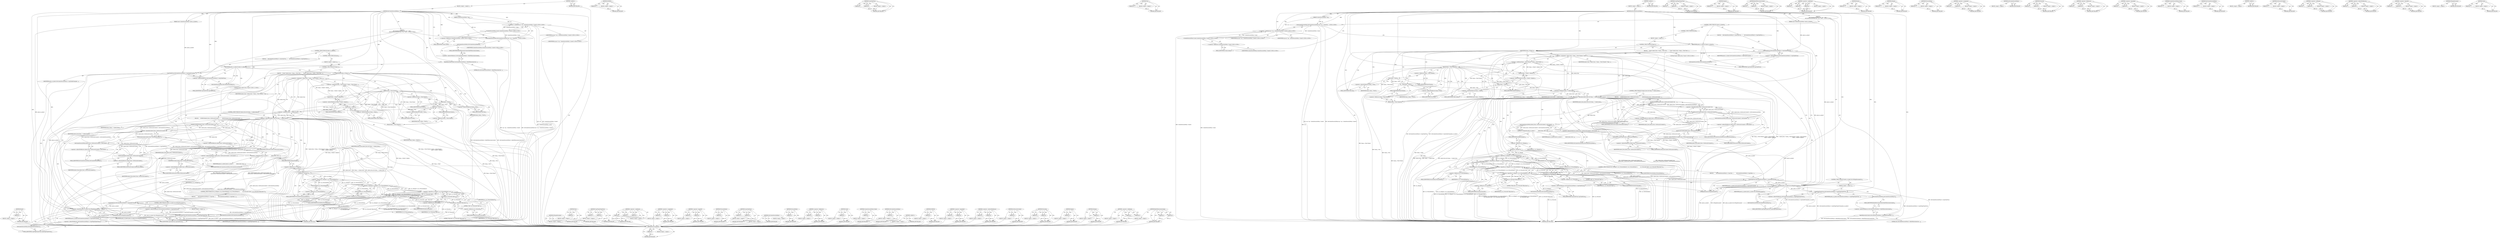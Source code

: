 digraph "Opener" {
vulnerable_240 [label=<(METHOD,ProtocolIsAbout)>];
vulnerable_241 [label=<(PARAM,p1)>];
vulnerable_242 [label=<(BLOCK,&lt;empty&gt;,&lt;empty&gt;)>];
vulnerable_243 [label=<(METHOD_RETURN,ANY)>];
vulnerable_223 [label=<(METHOD,DCHECK)>];
vulnerable_224 [label=<(PARAM,p1)>];
vulnerable_225 [label=<(BLOCK,&lt;empty&gt;,&lt;empty&gt;)>];
vulnerable_226 [label=<(METHOD_RETURN,ANY)>];
vulnerable_179 [label=<(METHOD,CopyStateFrom)>];
vulnerable_180 [label=<(PARAM,p1)>];
vulnerable_181 [label=<(PARAM,p2)>];
vulnerable_182 [label=<(BLOCK,&lt;empty&gt;,&lt;empty&gt;)>];
vulnerable_183 [label=<(METHOD_RETURN,ANY)>];
vulnerable_201 [label=<(METHOD,Tree)>];
vulnerable_202 [label=<(PARAM,p1)>];
vulnerable_203 [label=<(BLOCK,&lt;empty&gt;,&lt;empty&gt;)>];
vulnerable_204 [label=<(METHOD_RETURN,ANY)>];
vulnerable_6 [label=<(METHOD,&lt;global&gt;)<SUB>1</SUB>>];
vulnerable_7 [label=<(BLOCK,&lt;empty&gt;,&lt;empty&gt;)<SUB>1</SUB>>];
vulnerable_8 [label=<(METHOD,InitContentSecurityPolicy)<SUB>1</SUB>>];
vulnerable_9 [label=<(PARAM,ContentSecurityPolicy* csp)<SUB>2</SUB>>];
vulnerable_10 [label=<(PARAM,const ContentSecurityPolicy* policy_to_inherit)<SUB>3</SUB>>];
vulnerable_11 [label="<(BLOCK,{
   SetContentSecurityPolicy(csp ? csp : Conte...,{
   SetContentSecurityPolicy(csp ? csp : Conte...)<SUB>3</SUB>>"];
vulnerable_12 [label="<(SetContentSecurityPolicy,SetContentSecurityPolicy(csp ? csp : ContentSec...)<SUB>4</SUB>>"];
vulnerable_13 [label="<(&lt;operator&gt;.conditional,csp ? csp : ContentSecurityPolicy::Create())<SUB>4</SUB>>"];
vulnerable_14 [label="<(IDENTIFIER,csp,csp ? csp : ContentSecurityPolicy::Create())<SUB>4</SUB>>"];
vulnerable_15 [label="<(IDENTIFIER,csp,csp ? csp : ContentSecurityPolicy::Create())<SUB>4</SUB>>"];
vulnerable_16 [label="<(ContentSecurityPolicy.Create,ContentSecurityPolicy::Create())<SUB>4</SUB>>"];
vulnerable_17 [label="<(&lt;operator&gt;.fieldAccess,ContentSecurityPolicy::Create)<SUB>4</SUB>>"];
vulnerable_18 [label="<(IDENTIFIER,ContentSecurityPolicy,ContentSecurityPolicy::Create())<SUB>4</SUB>>"];
vulnerable_19 [label=<(FIELD_IDENTIFIER,Create,Create)<SUB>4</SUB>>];
vulnerable_20 [label=<(CONTROL_STRUCTURE,IF,if (policy_to_inherit))<SUB>6</SUB>>];
vulnerable_21 [label=<(IDENTIFIER,policy_to_inherit,if (policy_to_inherit))<SUB>6</SUB>>];
vulnerable_22 [label=<(BLOCK,{
    GetContentSecurityPolicy()-&gt;CopyStateFrom...,{
    GetContentSecurityPolicy()-&gt;CopyStateFrom...)<SUB>6</SUB>>];
vulnerable_23 [label=<(CopyStateFrom,GetContentSecurityPolicy()-&gt;CopyStateFrom(polic...)<SUB>7</SUB>>];
vulnerable_24 [label=<(&lt;operator&gt;.indirectFieldAccess,GetContentSecurityPolicy()-&gt;CopyStateFrom)<SUB>7</SUB>>];
vulnerable_25 [label=<(GetContentSecurityPolicy,GetContentSecurityPolicy())<SUB>7</SUB>>];
vulnerable_26 [label=<(FIELD_IDENTIFIER,CopyStateFrom,CopyStateFrom)<SUB>7</SUB>>];
vulnerable_27 [label=<(IDENTIFIER,policy_to_inherit,GetContentSecurityPolicy()-&gt;CopyStateFrom(polic...)<SUB>7</SUB>>];
vulnerable_28 [label=<(CONTROL_STRUCTURE,ELSE,else)<SUB>8</SUB>>];
vulnerable_29 [label=<(BLOCK,&lt;empty&gt;,&lt;empty&gt;)<SUB>8</SUB>>];
vulnerable_30 [label=<(CONTROL_STRUCTURE,IF,if (frame_))<SUB>8</SUB>>];
vulnerable_31 [label=<(IDENTIFIER,frame_,if (frame_))<SUB>8</SUB>>];
vulnerable_32 [label=<(BLOCK,{
    Frame* inherit_from = frame_-&gt;Tree().Pare...,{
    Frame* inherit_from = frame_-&gt;Tree().Pare...)<SUB>8</SUB>>];
vulnerable_33 [label="<(LOCAL,Frame* inherit_from: Frame*)<SUB>9</SUB>>"];
vulnerable_34 [label=<(&lt;operator&gt;.assignment,* inherit_from = frame_-&gt;Tree().Parent() ? fram...)<SUB>9</SUB>>];
vulnerable_35 [label=<(IDENTIFIER,inherit_from,* inherit_from = frame_-&gt;Tree().Parent() ? fram...)<SUB>9</SUB>>];
vulnerable_36 [label=<(&lt;operator&gt;.conditional,frame_-&gt;Tree().Parent() ? frame_-&gt;Tree().Parent...)<SUB>9</SUB>>];
vulnerable_37 [label=<(Parent,frame_-&gt;Tree().Parent())<SUB>9</SUB>>];
vulnerable_38 [label=<(&lt;operator&gt;.fieldAccess,frame_-&gt;Tree().Parent)<SUB>9</SUB>>];
vulnerable_39 [label=<(Tree,frame_-&gt;Tree())<SUB>9</SUB>>];
vulnerable_40 [label=<(&lt;operator&gt;.indirectFieldAccess,frame_-&gt;Tree)<SUB>9</SUB>>];
vulnerable_41 [label=<(IDENTIFIER,frame_,frame_-&gt;Tree())<SUB>9</SUB>>];
vulnerable_42 [label=<(FIELD_IDENTIFIER,Tree,Tree)<SUB>9</SUB>>];
vulnerable_43 [label=<(FIELD_IDENTIFIER,Parent,Parent)<SUB>9</SUB>>];
vulnerable_44 [label=<(Parent,frame_-&gt;Tree().Parent())<SUB>9</SUB>>];
vulnerable_45 [label=<(&lt;operator&gt;.fieldAccess,frame_-&gt;Tree().Parent)<SUB>9</SUB>>];
vulnerable_46 [label=<(Tree,frame_-&gt;Tree())<SUB>9</SUB>>];
vulnerable_47 [label=<(&lt;operator&gt;.indirectFieldAccess,frame_-&gt;Tree)<SUB>9</SUB>>];
vulnerable_48 [label=<(IDENTIFIER,frame_,frame_-&gt;Tree())<SUB>9</SUB>>];
vulnerable_49 [label=<(FIELD_IDENTIFIER,Tree,Tree)<SUB>9</SUB>>];
vulnerable_50 [label=<(FIELD_IDENTIFIER,Parent,Parent)<SUB>9</SUB>>];
vulnerable_51 [label=<(Opener,frame_-&gt;Client()-&gt;Opener())<SUB>10</SUB>>];
vulnerable_52 [label=<(&lt;operator&gt;.indirectFieldAccess,frame_-&gt;Client()-&gt;Opener)<SUB>10</SUB>>];
vulnerable_53 [label=<(Client,frame_-&gt;Client())<SUB>10</SUB>>];
vulnerable_54 [label=<(&lt;operator&gt;.indirectFieldAccess,frame_-&gt;Client)<SUB>10</SUB>>];
vulnerable_55 [label=<(IDENTIFIER,frame_,frame_-&gt;Client())<SUB>10</SUB>>];
vulnerable_56 [label=<(FIELD_IDENTIFIER,Client,Client)<SUB>10</SUB>>];
vulnerable_57 [label=<(FIELD_IDENTIFIER,Opener,Opener)<SUB>10</SUB>>];
vulnerable_58 [label=<(CONTROL_STRUCTURE,IF,if (inherit_from &amp;&amp; frame_ != inherit_from))<SUB>11</SUB>>];
vulnerable_59 [label=<(&lt;operator&gt;.logicalAnd,inherit_from &amp;&amp; frame_ != inherit_from)<SUB>11</SUB>>];
vulnerable_60 [label=<(IDENTIFIER,inherit_from,inherit_from &amp;&amp; frame_ != inherit_from)<SUB>11</SUB>>];
vulnerable_61 [label=<(&lt;operator&gt;.notEquals,frame_ != inherit_from)<SUB>11</SUB>>];
vulnerable_62 [label=<(IDENTIFIER,frame_,frame_ != inherit_from)<SUB>11</SUB>>];
vulnerable_63 [label=<(IDENTIFIER,inherit_from,frame_ != inherit_from)<SUB>11</SUB>>];
vulnerable_64 [label=<(BLOCK,{
      DCHECK(inherit_from-&gt;GetSecurityContext...,{
      DCHECK(inherit_from-&gt;GetSecurityContext...)<SUB>11</SUB>>];
vulnerable_65 [label=<(DCHECK,DCHECK(inherit_from-&gt;GetSecurityContext() &amp;&amp;
  ...)<SUB>12</SUB>>];
vulnerable_66 [label=<(&lt;operator&gt;.logicalAnd,inherit_from-&gt;GetSecurityContext() &amp;&amp;
         ...)<SUB>12</SUB>>];
vulnerable_67 [label=<(GetSecurityContext,inherit_from-&gt;GetSecurityContext())<SUB>12</SUB>>];
vulnerable_68 [label=<(&lt;operator&gt;.indirectFieldAccess,inherit_from-&gt;GetSecurityContext)<SUB>12</SUB>>];
vulnerable_69 [label=<(IDENTIFIER,inherit_from,inherit_from-&gt;GetSecurityContext())<SUB>12</SUB>>];
vulnerable_70 [label=<(FIELD_IDENTIFIER,GetSecurityContext,GetSecurityContext)<SUB>12</SUB>>];
vulnerable_71 [label=<(GetContentSecurityPolicy,inherit_from-&gt;GetSecurityContext()-&gt;GetContentS...)<SUB>13</SUB>>];
vulnerable_72 [label=<(&lt;operator&gt;.indirectFieldAccess,inherit_from-&gt;GetSecurityContext()-&gt;GetContentS...)<SUB>13</SUB>>];
vulnerable_73 [label=<(GetSecurityContext,inherit_from-&gt;GetSecurityContext())<SUB>13</SUB>>];
vulnerable_74 [label=<(&lt;operator&gt;.indirectFieldAccess,inherit_from-&gt;GetSecurityContext)<SUB>13</SUB>>];
vulnerable_75 [label=<(IDENTIFIER,inherit_from,inherit_from-&gt;GetSecurityContext())<SUB>13</SUB>>];
vulnerable_76 [label=<(FIELD_IDENTIFIER,GetSecurityContext,GetSecurityContext)<SUB>13</SUB>>];
vulnerable_77 [label=<(FIELD_IDENTIFIER,GetContentSecurityPolicy,GetContentSecurityPolicy)<SUB>13</SUB>>];
vulnerable_78 [label=<(&lt;operator&gt;.assignment,policy_to_inherit =
          inherit_from-&gt;Get...)<SUB>14</SUB>>];
vulnerable_79 [label=<(IDENTIFIER,policy_to_inherit,policy_to_inherit =
          inherit_from-&gt;Get...)<SUB>14</SUB>>];
vulnerable_80 [label=<(GetContentSecurityPolicy,inherit_from-&gt;GetSecurityContext()-&gt;GetContentS...)<SUB>15</SUB>>];
vulnerable_81 [label=<(&lt;operator&gt;.indirectFieldAccess,inherit_from-&gt;GetSecurityContext()-&gt;GetContentS...)<SUB>15</SUB>>];
vulnerable_82 [label=<(GetSecurityContext,inherit_from-&gt;GetSecurityContext())<SUB>15</SUB>>];
vulnerable_83 [label=<(&lt;operator&gt;.indirectFieldAccess,inherit_from-&gt;GetSecurityContext)<SUB>15</SUB>>];
vulnerable_84 [label=<(IDENTIFIER,inherit_from,inherit_from-&gt;GetSecurityContext())<SUB>15</SUB>>];
vulnerable_85 [label=<(FIELD_IDENTIFIER,GetSecurityContext,GetSecurityContext)<SUB>15</SUB>>];
vulnerable_86 [label=<(FIELD_IDENTIFIER,GetContentSecurityPolicy,GetContentSecurityPolicy)<SUB>15</SUB>>];
vulnerable_87 [label=<(CONTROL_STRUCTURE,IF,if (url_.IsEmpty() || url_.ProtocolIsAbout() || url_.ProtocolIsData() ||
          url_.ProtocolIs(&quot;blob&quot;) || url_.ProtocolIs(&quot;filesystem&quot;)))<SUB>16</SUB>>];
vulnerable_88 [label=<(&lt;operator&gt;.logicalOr,url_.IsEmpty() || url_.ProtocolIsAbout() || url...)<SUB>16</SUB>>];
vulnerable_89 [label=<(&lt;operator&gt;.logicalOr,url_.IsEmpty() || url_.ProtocolIsAbout() || url...)<SUB>16</SUB>>];
vulnerable_90 [label=<(&lt;operator&gt;.logicalOr,url_.IsEmpty() || url_.ProtocolIsAbout() || url...)<SUB>16</SUB>>];
vulnerable_91 [label=<(&lt;operator&gt;.logicalOr,url_.IsEmpty() || url_.ProtocolIsAbout())<SUB>16</SUB>>];
vulnerable_92 [label=<(IsEmpty,url_.IsEmpty())<SUB>16</SUB>>];
vulnerable_93 [label=<(&lt;operator&gt;.fieldAccess,url_.IsEmpty)<SUB>16</SUB>>];
vulnerable_94 [label=<(IDENTIFIER,url_,url_.IsEmpty())<SUB>16</SUB>>];
vulnerable_95 [label=<(FIELD_IDENTIFIER,IsEmpty,IsEmpty)<SUB>16</SUB>>];
vulnerable_96 [label=<(ProtocolIsAbout,url_.ProtocolIsAbout())<SUB>16</SUB>>];
vulnerable_97 [label=<(&lt;operator&gt;.fieldAccess,url_.ProtocolIsAbout)<SUB>16</SUB>>];
vulnerable_98 [label=<(IDENTIFIER,url_,url_.ProtocolIsAbout())<SUB>16</SUB>>];
vulnerable_99 [label=<(FIELD_IDENTIFIER,ProtocolIsAbout,ProtocolIsAbout)<SUB>16</SUB>>];
vulnerable_100 [label=<(ProtocolIsData,url_.ProtocolIsData())<SUB>16</SUB>>];
vulnerable_101 [label=<(&lt;operator&gt;.fieldAccess,url_.ProtocolIsData)<SUB>16</SUB>>];
vulnerable_102 [label=<(IDENTIFIER,url_,url_.ProtocolIsData())<SUB>16</SUB>>];
vulnerable_103 [label=<(FIELD_IDENTIFIER,ProtocolIsData,ProtocolIsData)<SUB>16</SUB>>];
vulnerable_104 [label=<(ProtocolIs,url_.ProtocolIs(&quot;blob&quot;))<SUB>17</SUB>>];
vulnerable_105 [label=<(&lt;operator&gt;.fieldAccess,url_.ProtocolIs)<SUB>17</SUB>>];
vulnerable_106 [label=<(IDENTIFIER,url_,url_.ProtocolIs(&quot;blob&quot;))<SUB>17</SUB>>];
vulnerable_107 [label=<(FIELD_IDENTIFIER,ProtocolIs,ProtocolIs)<SUB>17</SUB>>];
vulnerable_108 [label=<(LITERAL,&quot;blob&quot;,url_.ProtocolIs(&quot;blob&quot;))<SUB>17</SUB>>];
vulnerable_109 [label=<(ProtocolIs,url_.ProtocolIs(&quot;filesystem&quot;))<SUB>17</SUB>>];
vulnerable_110 [label=<(&lt;operator&gt;.fieldAccess,url_.ProtocolIs)<SUB>17</SUB>>];
vulnerable_111 [label=<(IDENTIFIER,url_,url_.ProtocolIs(&quot;filesystem&quot;))<SUB>17</SUB>>];
vulnerable_112 [label=<(FIELD_IDENTIFIER,ProtocolIs,ProtocolIs)<SUB>17</SUB>>];
vulnerable_113 [label=<(LITERAL,&quot;filesystem&quot;,url_.ProtocolIs(&quot;filesystem&quot;))<SUB>17</SUB>>];
vulnerable_114 [label=<(BLOCK,{
        GetContentSecurityPolicy()-&gt;CopyState...,{
        GetContentSecurityPolicy()-&gt;CopyState...)<SUB>17</SUB>>];
vulnerable_115 [label=<(CopyStateFrom,GetContentSecurityPolicy()-&gt;CopyStateFrom(polic...)<SUB>18</SUB>>];
vulnerable_116 [label=<(&lt;operator&gt;.indirectFieldAccess,GetContentSecurityPolicy()-&gt;CopyStateFrom)<SUB>18</SUB>>];
vulnerable_117 [label=<(GetContentSecurityPolicy,GetContentSecurityPolicy())<SUB>18</SUB>>];
vulnerable_118 [label=<(FIELD_IDENTIFIER,CopyStateFrom,CopyStateFrom)<SUB>18</SUB>>];
vulnerable_119 [label=<(IDENTIFIER,policy_to_inherit,GetContentSecurityPolicy()-&gt;CopyStateFrom(polic...)<SUB>18</SUB>>];
vulnerable_120 [label=<(CONTROL_STRUCTURE,IF,if (policy_to_inherit &amp;&amp; IsPluginDocument()))<SUB>22</SUB>>];
vulnerable_121 [label=<(&lt;operator&gt;.logicalAnd,policy_to_inherit &amp;&amp; IsPluginDocument())<SUB>22</SUB>>];
vulnerable_122 [label=<(IDENTIFIER,policy_to_inherit,policy_to_inherit &amp;&amp; IsPluginDocument())<SUB>22</SUB>>];
vulnerable_123 [label=<(IsPluginDocument,IsPluginDocument())<SUB>22</SUB>>];
vulnerable_124 [label=<(BLOCK,&lt;empty&gt;,&lt;empty&gt;)<SUB>23</SUB>>];
vulnerable_125 [label=<(CopyPluginTypesFrom,GetContentSecurityPolicy()-&gt;CopyPluginTypesFrom...)<SUB>23</SUB>>];
vulnerable_126 [label=<(&lt;operator&gt;.indirectFieldAccess,GetContentSecurityPolicy()-&gt;CopyPluginTypesFrom)<SUB>23</SUB>>];
vulnerable_127 [label=<(GetContentSecurityPolicy,GetContentSecurityPolicy())<SUB>23</SUB>>];
vulnerable_128 [label=<(FIELD_IDENTIFIER,CopyPluginTypesFrom,CopyPluginTypesFrom)<SUB>23</SUB>>];
vulnerable_129 [label=<(IDENTIFIER,policy_to_inherit,GetContentSecurityPolicy()-&gt;CopyPluginTypesFrom...)<SUB>23</SUB>>];
vulnerable_130 [label=<(BindToExecutionContext,GetContentSecurityPolicy()-&gt;BindToExecutionCont...)<SUB>24</SUB>>];
vulnerable_131 [label=<(&lt;operator&gt;.indirectFieldAccess,GetContentSecurityPolicy()-&gt;BindToExecutionContext)<SUB>24</SUB>>];
vulnerable_132 [label=<(GetContentSecurityPolicy,GetContentSecurityPolicy())<SUB>24</SUB>>];
vulnerable_133 [label=<(FIELD_IDENTIFIER,BindToExecutionContext,BindToExecutionContext)<SUB>24</SUB>>];
vulnerable_134 [label=<(LITERAL,this,GetContentSecurityPolicy()-&gt;BindToExecutionCont...)<SUB>24</SUB>>];
vulnerable_135 [label=<(METHOD_RETURN,void)<SUB>1</SUB>>];
vulnerable_137 [label=<(METHOD_RETURN,ANY)<SUB>1</SUB>>];
vulnerable_256 [label=<(METHOD,CopyPluginTypesFrom)>];
vulnerable_257 [label=<(PARAM,p1)>];
vulnerable_258 [label=<(PARAM,p2)>];
vulnerable_259 [label=<(BLOCK,&lt;empty&gt;,&lt;empty&gt;)>];
vulnerable_260 [label=<(METHOD_RETURN,ANY)>];
vulnerable_205 [label=<(METHOD,Opener)>];
vulnerable_206 [label=<(PARAM,p1)>];
vulnerable_207 [label=<(BLOCK,&lt;empty&gt;,&lt;empty&gt;)>];
vulnerable_208 [label=<(METHOD_RETURN,ANY)>];
vulnerable_261 [label=<(METHOD,BindToExecutionContext)>];
vulnerable_262 [label=<(PARAM,p1)>];
vulnerable_263 [label=<(PARAM,p2)>];
vulnerable_264 [label=<(BLOCK,&lt;empty&gt;,&lt;empty&gt;)>];
vulnerable_265 [label=<(METHOD_RETURN,ANY)>];
vulnerable_164 [label=<(METHOD,&lt;operator&gt;.conditional)>];
vulnerable_165 [label=<(PARAM,p1)>];
vulnerable_166 [label=<(PARAM,p2)>];
vulnerable_167 [label=<(PARAM,p3)>];
vulnerable_168 [label=<(BLOCK,&lt;empty&gt;,&lt;empty&gt;)>];
vulnerable_169 [label=<(METHOD_RETURN,ANY)>];
vulnerable_197 [label=<(METHOD,Parent)>];
vulnerable_198 [label=<(PARAM,p1)>];
vulnerable_199 [label=<(BLOCK,&lt;empty&gt;,&lt;empty&gt;)>];
vulnerable_200 [label=<(METHOD_RETURN,ANY)>];
vulnerable_236 [label=<(METHOD,IsEmpty)>];
vulnerable_237 [label=<(PARAM,p1)>];
vulnerable_238 [label=<(BLOCK,&lt;empty&gt;,&lt;empty&gt;)>];
vulnerable_239 [label=<(METHOD_RETURN,ANY)>];
vulnerable_244 [label=<(METHOD,ProtocolIsData)>];
vulnerable_245 [label=<(PARAM,p1)>];
vulnerable_246 [label=<(BLOCK,&lt;empty&gt;,&lt;empty&gt;)>];
vulnerable_247 [label=<(METHOD_RETURN,ANY)>];
vulnerable_192 [label=<(METHOD,&lt;operator&gt;.assignment)>];
vulnerable_193 [label=<(PARAM,p1)>];
vulnerable_194 [label=<(PARAM,p2)>];
vulnerable_195 [label=<(BLOCK,&lt;empty&gt;,&lt;empty&gt;)>];
vulnerable_196 [label=<(METHOD_RETURN,ANY)>];
vulnerable_189 [label=<(METHOD,GetContentSecurityPolicy)>];
vulnerable_190 [label=<(BLOCK,&lt;empty&gt;,&lt;empty&gt;)>];
vulnerable_191 [label=<(METHOD_RETURN,ANY)>];
vulnerable_248 [label=<(METHOD,ProtocolIs)>];
vulnerable_249 [label=<(PARAM,p1)>];
vulnerable_250 [label=<(PARAM,p2)>];
vulnerable_251 [label=<(BLOCK,&lt;empty&gt;,&lt;empty&gt;)>];
vulnerable_252 [label=<(METHOD_RETURN,ANY)>];
vulnerable_174 [label=<(METHOD,&lt;operator&gt;.fieldAccess)>];
vulnerable_175 [label=<(PARAM,p1)>];
vulnerable_176 [label=<(PARAM,p2)>];
vulnerable_177 [label=<(BLOCK,&lt;empty&gt;,&lt;empty&gt;)>];
vulnerable_178 [label=<(METHOD_RETURN,ANY)>];
vulnerable_213 [label=<(METHOD,&lt;operator&gt;.logicalAnd)>];
vulnerable_214 [label=<(PARAM,p1)>];
vulnerable_215 [label=<(PARAM,p2)>];
vulnerable_216 [label=<(BLOCK,&lt;empty&gt;,&lt;empty&gt;)>];
vulnerable_217 [label=<(METHOD_RETURN,ANY)>];
vulnerable_170 [label=<(METHOD,ContentSecurityPolicy.Create)>];
vulnerable_171 [label=<(PARAM,p1)>];
vulnerable_172 [label=<(BLOCK,&lt;empty&gt;,&lt;empty&gt;)>];
vulnerable_173 [label=<(METHOD_RETURN,ANY)>];
vulnerable_160 [label=<(METHOD,SetContentSecurityPolicy)>];
vulnerable_161 [label=<(PARAM,p1)>];
vulnerable_162 [label=<(BLOCK,&lt;empty&gt;,&lt;empty&gt;)>];
vulnerable_163 [label=<(METHOD_RETURN,ANY)>];
vulnerable_154 [label=<(METHOD,&lt;global&gt;)<SUB>1</SUB>>];
vulnerable_155 [label=<(BLOCK,&lt;empty&gt;,&lt;empty&gt;)>];
vulnerable_156 [label=<(METHOD_RETURN,ANY)>];
vulnerable_227 [label=<(METHOD,GetSecurityContext)>];
vulnerable_228 [label=<(PARAM,p1)>];
vulnerable_229 [label=<(BLOCK,&lt;empty&gt;,&lt;empty&gt;)>];
vulnerable_230 [label=<(METHOD_RETURN,ANY)>];
vulnerable_218 [label=<(METHOD,&lt;operator&gt;.notEquals)>];
vulnerable_219 [label=<(PARAM,p1)>];
vulnerable_220 [label=<(PARAM,p2)>];
vulnerable_221 [label=<(BLOCK,&lt;empty&gt;,&lt;empty&gt;)>];
vulnerable_222 [label=<(METHOD_RETURN,ANY)>];
vulnerable_184 [label=<(METHOD,&lt;operator&gt;.indirectFieldAccess)>];
vulnerable_185 [label=<(PARAM,p1)>];
vulnerable_186 [label=<(PARAM,p2)>];
vulnerable_187 [label=<(BLOCK,&lt;empty&gt;,&lt;empty&gt;)>];
vulnerable_188 [label=<(METHOD_RETURN,ANY)>];
vulnerable_231 [label=<(METHOD,&lt;operator&gt;.logicalOr)>];
vulnerable_232 [label=<(PARAM,p1)>];
vulnerable_233 [label=<(PARAM,p2)>];
vulnerable_234 [label=<(BLOCK,&lt;empty&gt;,&lt;empty&gt;)>];
vulnerable_235 [label=<(METHOD_RETURN,ANY)>];
vulnerable_253 [label=<(METHOD,IsPluginDocument)>];
vulnerable_254 [label=<(BLOCK,&lt;empty&gt;,&lt;empty&gt;)>];
vulnerable_255 [label=<(METHOD_RETURN,ANY)>];
vulnerable_209 [label=<(METHOD,Client)>];
vulnerable_210 [label=<(PARAM,p1)>];
vulnerable_211 [label=<(BLOCK,&lt;empty&gt;,&lt;empty&gt;)>];
vulnerable_212 [label=<(METHOD_RETURN,ANY)>];
fixed_241 [label=<(METHOD,IsEmpty)>];
fixed_242 [label=<(PARAM,p1)>];
fixed_243 [label=<(BLOCK,&lt;empty&gt;,&lt;empty&gt;)>];
fixed_244 [label=<(METHOD_RETURN,ANY)>];
fixed_223 [label=<(METHOD,&lt;operator&gt;.notEquals)>];
fixed_224 [label=<(PARAM,p1)>];
fixed_225 [label=<(PARAM,p2)>];
fixed_226 [label=<(BLOCK,&lt;empty&gt;,&lt;empty&gt;)>];
fixed_227 [label=<(METHOD_RETURN,ANY)>];
fixed_179 [label=<(METHOD,BindToExecutionContext)>];
fixed_180 [label=<(PARAM,p1)>];
fixed_181 [label=<(PARAM,p2)>];
fixed_182 [label=<(BLOCK,&lt;empty&gt;,&lt;empty&gt;)>];
fixed_183 [label=<(METHOD_RETURN,ANY)>];
fixed_202 [label=<(METHOD,Parent)>];
fixed_203 [label=<(PARAM,p1)>];
fixed_204 [label=<(BLOCK,&lt;empty&gt;,&lt;empty&gt;)>];
fixed_205 [label=<(METHOD_RETURN,ANY)>];
fixed_6 [label=<(METHOD,&lt;global&gt;)<SUB>1</SUB>>];
fixed_7 [label=<(BLOCK,&lt;empty&gt;,&lt;empty&gt;)<SUB>1</SUB>>];
fixed_8 [label=<(METHOD,InitContentSecurityPolicy)<SUB>1</SUB>>];
fixed_9 [label=<(PARAM,ContentSecurityPolicy* csp)<SUB>2</SUB>>];
fixed_10 [label=<(PARAM,const ContentSecurityPolicy* policy_to_inherit)<SUB>3</SUB>>];
fixed_11 [label="<(BLOCK,{
   SetContentSecurityPolicy(csp ? csp : Conte...,{
   SetContentSecurityPolicy(csp ? csp : Conte...)<SUB>3</SUB>>"];
fixed_12 [label="<(SetContentSecurityPolicy,SetContentSecurityPolicy(csp ? csp : ContentSec...)<SUB>4</SUB>>"];
fixed_13 [label="<(&lt;operator&gt;.conditional,csp ? csp : ContentSecurityPolicy::Create())<SUB>4</SUB>>"];
fixed_14 [label="<(IDENTIFIER,csp,csp ? csp : ContentSecurityPolicy::Create())<SUB>4</SUB>>"];
fixed_15 [label="<(IDENTIFIER,csp,csp ? csp : ContentSecurityPolicy::Create())<SUB>4</SUB>>"];
fixed_16 [label="<(ContentSecurityPolicy.Create,ContentSecurityPolicy::Create())<SUB>4</SUB>>"];
fixed_17 [label="<(&lt;operator&gt;.fieldAccess,ContentSecurityPolicy::Create)<SUB>4</SUB>>"];
fixed_18 [label="<(IDENTIFIER,ContentSecurityPolicy,ContentSecurityPolicy::Create())<SUB>4</SUB>>"];
fixed_19 [label=<(FIELD_IDENTIFIER,Create,Create)<SUB>4</SUB>>];
fixed_20 [label=<(BindToExecutionContext,GetContentSecurityPolicy()-&gt;BindToExecutionCont...)<SUB>6</SUB>>];
fixed_21 [label=<(&lt;operator&gt;.indirectFieldAccess,GetContentSecurityPolicy()-&gt;BindToExecutionContext)<SUB>6</SUB>>];
fixed_22 [label=<(GetContentSecurityPolicy,GetContentSecurityPolicy())<SUB>6</SUB>>];
fixed_23 [label=<(FIELD_IDENTIFIER,BindToExecutionContext,BindToExecutionContext)<SUB>6</SUB>>];
fixed_24 [label=<(LITERAL,this,GetContentSecurityPolicy()-&gt;BindToExecutionCont...)<SUB>6</SUB>>];
fixed_25 [label=<(CONTROL_STRUCTURE,IF,if (policy_to_inherit))<SUB>8</SUB>>];
fixed_26 [label=<(IDENTIFIER,policy_to_inherit,if (policy_to_inherit))<SUB>8</SUB>>];
fixed_27 [label=<(BLOCK,{
    GetContentSecurityPolicy()-&gt;CopyStateFrom...,{
    GetContentSecurityPolicy()-&gt;CopyStateFrom...)<SUB>8</SUB>>];
fixed_28 [label=<(CopyStateFrom,GetContentSecurityPolicy()-&gt;CopyStateFrom(polic...)<SUB>9</SUB>>];
fixed_29 [label=<(&lt;operator&gt;.indirectFieldAccess,GetContentSecurityPolicy()-&gt;CopyStateFrom)<SUB>9</SUB>>];
fixed_30 [label=<(GetContentSecurityPolicy,GetContentSecurityPolicy())<SUB>9</SUB>>];
fixed_31 [label=<(FIELD_IDENTIFIER,CopyStateFrom,CopyStateFrom)<SUB>9</SUB>>];
fixed_32 [label=<(IDENTIFIER,policy_to_inherit,GetContentSecurityPolicy()-&gt;CopyStateFrom(polic...)<SUB>9</SUB>>];
fixed_33 [label=<(CONTROL_STRUCTURE,ELSE,else)<SUB>10</SUB>>];
fixed_34 [label=<(BLOCK,&lt;empty&gt;,&lt;empty&gt;)<SUB>10</SUB>>];
fixed_35 [label=<(CONTROL_STRUCTURE,IF,if (frame_))<SUB>10</SUB>>];
fixed_36 [label=<(IDENTIFIER,frame_,if (frame_))<SUB>10</SUB>>];
fixed_37 [label=<(BLOCK,{
    Frame* inherit_from = frame_-&gt;Tree().Pare...,{
    Frame* inherit_from = frame_-&gt;Tree().Pare...)<SUB>10</SUB>>];
fixed_38 [label="<(LOCAL,Frame* inherit_from: Frame*)<SUB>11</SUB>>"];
fixed_39 [label=<(&lt;operator&gt;.assignment,* inherit_from = frame_-&gt;Tree().Parent() ? fram...)<SUB>11</SUB>>];
fixed_40 [label=<(IDENTIFIER,inherit_from,* inherit_from = frame_-&gt;Tree().Parent() ? fram...)<SUB>11</SUB>>];
fixed_41 [label=<(&lt;operator&gt;.conditional,frame_-&gt;Tree().Parent() ? frame_-&gt;Tree().Parent...)<SUB>11</SUB>>];
fixed_42 [label=<(Parent,frame_-&gt;Tree().Parent())<SUB>11</SUB>>];
fixed_43 [label=<(&lt;operator&gt;.fieldAccess,frame_-&gt;Tree().Parent)<SUB>11</SUB>>];
fixed_44 [label=<(Tree,frame_-&gt;Tree())<SUB>11</SUB>>];
fixed_45 [label=<(&lt;operator&gt;.indirectFieldAccess,frame_-&gt;Tree)<SUB>11</SUB>>];
fixed_46 [label=<(IDENTIFIER,frame_,frame_-&gt;Tree())<SUB>11</SUB>>];
fixed_47 [label=<(FIELD_IDENTIFIER,Tree,Tree)<SUB>11</SUB>>];
fixed_48 [label=<(FIELD_IDENTIFIER,Parent,Parent)<SUB>11</SUB>>];
fixed_49 [label=<(Parent,frame_-&gt;Tree().Parent())<SUB>11</SUB>>];
fixed_50 [label=<(&lt;operator&gt;.fieldAccess,frame_-&gt;Tree().Parent)<SUB>11</SUB>>];
fixed_51 [label=<(Tree,frame_-&gt;Tree())<SUB>11</SUB>>];
fixed_52 [label=<(&lt;operator&gt;.indirectFieldAccess,frame_-&gt;Tree)<SUB>11</SUB>>];
fixed_53 [label=<(IDENTIFIER,frame_,frame_-&gt;Tree())<SUB>11</SUB>>];
fixed_54 [label=<(FIELD_IDENTIFIER,Tree,Tree)<SUB>11</SUB>>];
fixed_55 [label=<(FIELD_IDENTIFIER,Parent,Parent)<SUB>11</SUB>>];
fixed_56 [label=<(Opener,frame_-&gt;Client()-&gt;Opener())<SUB>12</SUB>>];
fixed_57 [label=<(&lt;operator&gt;.indirectFieldAccess,frame_-&gt;Client()-&gt;Opener)<SUB>12</SUB>>];
fixed_58 [label=<(Client,frame_-&gt;Client())<SUB>12</SUB>>];
fixed_59 [label=<(&lt;operator&gt;.indirectFieldAccess,frame_-&gt;Client)<SUB>12</SUB>>];
fixed_60 [label=<(IDENTIFIER,frame_,frame_-&gt;Client())<SUB>12</SUB>>];
fixed_61 [label=<(FIELD_IDENTIFIER,Client,Client)<SUB>12</SUB>>];
fixed_62 [label=<(FIELD_IDENTIFIER,Opener,Opener)<SUB>12</SUB>>];
fixed_63 [label=<(CONTROL_STRUCTURE,IF,if (inherit_from &amp;&amp; frame_ != inherit_from))<SUB>13</SUB>>];
fixed_64 [label=<(&lt;operator&gt;.logicalAnd,inherit_from &amp;&amp; frame_ != inherit_from)<SUB>13</SUB>>];
fixed_65 [label=<(IDENTIFIER,inherit_from,inherit_from &amp;&amp; frame_ != inherit_from)<SUB>13</SUB>>];
fixed_66 [label=<(&lt;operator&gt;.notEquals,frame_ != inherit_from)<SUB>13</SUB>>];
fixed_67 [label=<(IDENTIFIER,frame_,frame_ != inherit_from)<SUB>13</SUB>>];
fixed_68 [label=<(IDENTIFIER,inherit_from,frame_ != inherit_from)<SUB>13</SUB>>];
fixed_69 [label=<(BLOCK,{
      DCHECK(inherit_from-&gt;GetSecurityContext...,{
      DCHECK(inherit_from-&gt;GetSecurityContext...)<SUB>13</SUB>>];
fixed_70 [label=<(DCHECK,DCHECK(inherit_from-&gt;GetSecurityContext() &amp;&amp;
  ...)<SUB>14</SUB>>];
fixed_71 [label=<(&lt;operator&gt;.logicalAnd,inherit_from-&gt;GetSecurityContext() &amp;&amp;
         ...)<SUB>14</SUB>>];
fixed_72 [label=<(GetSecurityContext,inherit_from-&gt;GetSecurityContext())<SUB>14</SUB>>];
fixed_73 [label=<(&lt;operator&gt;.indirectFieldAccess,inherit_from-&gt;GetSecurityContext)<SUB>14</SUB>>];
fixed_74 [label=<(IDENTIFIER,inherit_from,inherit_from-&gt;GetSecurityContext())<SUB>14</SUB>>];
fixed_75 [label=<(FIELD_IDENTIFIER,GetSecurityContext,GetSecurityContext)<SUB>14</SUB>>];
fixed_76 [label=<(GetContentSecurityPolicy,inherit_from-&gt;GetSecurityContext()-&gt;GetContentS...)<SUB>15</SUB>>];
fixed_77 [label=<(&lt;operator&gt;.indirectFieldAccess,inherit_from-&gt;GetSecurityContext()-&gt;GetContentS...)<SUB>15</SUB>>];
fixed_78 [label=<(GetSecurityContext,inherit_from-&gt;GetSecurityContext())<SUB>15</SUB>>];
fixed_79 [label=<(&lt;operator&gt;.indirectFieldAccess,inherit_from-&gt;GetSecurityContext)<SUB>15</SUB>>];
fixed_80 [label=<(IDENTIFIER,inherit_from,inherit_from-&gt;GetSecurityContext())<SUB>15</SUB>>];
fixed_81 [label=<(FIELD_IDENTIFIER,GetSecurityContext,GetSecurityContext)<SUB>15</SUB>>];
fixed_82 [label=<(FIELD_IDENTIFIER,GetContentSecurityPolicy,GetContentSecurityPolicy)<SUB>15</SUB>>];
fixed_83 [label=<(&lt;operator&gt;.assignment,policy_to_inherit =
          inherit_from-&gt;Get...)<SUB>16</SUB>>];
fixed_84 [label=<(IDENTIFIER,policy_to_inherit,policy_to_inherit =
          inherit_from-&gt;Get...)<SUB>16</SUB>>];
fixed_85 [label=<(GetContentSecurityPolicy,inherit_from-&gt;GetSecurityContext()-&gt;GetContentS...)<SUB>17</SUB>>];
fixed_86 [label=<(&lt;operator&gt;.indirectFieldAccess,inherit_from-&gt;GetSecurityContext()-&gt;GetContentS...)<SUB>17</SUB>>];
fixed_87 [label=<(GetSecurityContext,inherit_from-&gt;GetSecurityContext())<SUB>17</SUB>>];
fixed_88 [label=<(&lt;operator&gt;.indirectFieldAccess,inherit_from-&gt;GetSecurityContext)<SUB>17</SUB>>];
fixed_89 [label=<(IDENTIFIER,inherit_from,inherit_from-&gt;GetSecurityContext())<SUB>17</SUB>>];
fixed_90 [label=<(FIELD_IDENTIFIER,GetSecurityContext,GetSecurityContext)<SUB>17</SUB>>];
fixed_91 [label=<(FIELD_IDENTIFIER,GetContentSecurityPolicy,GetContentSecurityPolicy)<SUB>17</SUB>>];
fixed_92 [label=<(CONTROL_STRUCTURE,IF,if (url_.IsEmpty() || url_.ProtocolIsAbout() || url_.ProtocolIsData() ||
          url_.ProtocolIs(&quot;blob&quot;) || url_.ProtocolIs(&quot;filesystem&quot;)))<SUB>18</SUB>>];
fixed_93 [label=<(&lt;operator&gt;.logicalOr,url_.IsEmpty() || url_.ProtocolIsAbout() || url...)<SUB>18</SUB>>];
fixed_94 [label=<(&lt;operator&gt;.logicalOr,url_.IsEmpty() || url_.ProtocolIsAbout() || url...)<SUB>18</SUB>>];
fixed_95 [label=<(&lt;operator&gt;.logicalOr,url_.IsEmpty() || url_.ProtocolIsAbout() || url...)<SUB>18</SUB>>];
fixed_96 [label=<(&lt;operator&gt;.logicalOr,url_.IsEmpty() || url_.ProtocolIsAbout())<SUB>18</SUB>>];
fixed_97 [label=<(IsEmpty,url_.IsEmpty())<SUB>18</SUB>>];
fixed_98 [label=<(&lt;operator&gt;.fieldAccess,url_.IsEmpty)<SUB>18</SUB>>];
fixed_99 [label=<(IDENTIFIER,url_,url_.IsEmpty())<SUB>18</SUB>>];
fixed_100 [label=<(FIELD_IDENTIFIER,IsEmpty,IsEmpty)<SUB>18</SUB>>];
fixed_101 [label=<(ProtocolIsAbout,url_.ProtocolIsAbout())<SUB>18</SUB>>];
fixed_102 [label=<(&lt;operator&gt;.fieldAccess,url_.ProtocolIsAbout)<SUB>18</SUB>>];
fixed_103 [label=<(IDENTIFIER,url_,url_.ProtocolIsAbout())<SUB>18</SUB>>];
fixed_104 [label=<(FIELD_IDENTIFIER,ProtocolIsAbout,ProtocolIsAbout)<SUB>18</SUB>>];
fixed_105 [label=<(ProtocolIsData,url_.ProtocolIsData())<SUB>18</SUB>>];
fixed_106 [label=<(&lt;operator&gt;.fieldAccess,url_.ProtocolIsData)<SUB>18</SUB>>];
fixed_107 [label=<(IDENTIFIER,url_,url_.ProtocolIsData())<SUB>18</SUB>>];
fixed_108 [label=<(FIELD_IDENTIFIER,ProtocolIsData,ProtocolIsData)<SUB>18</SUB>>];
fixed_109 [label=<(ProtocolIs,url_.ProtocolIs(&quot;blob&quot;))<SUB>19</SUB>>];
fixed_110 [label=<(&lt;operator&gt;.fieldAccess,url_.ProtocolIs)<SUB>19</SUB>>];
fixed_111 [label=<(IDENTIFIER,url_,url_.ProtocolIs(&quot;blob&quot;))<SUB>19</SUB>>];
fixed_112 [label=<(FIELD_IDENTIFIER,ProtocolIs,ProtocolIs)<SUB>19</SUB>>];
fixed_113 [label=<(LITERAL,&quot;blob&quot;,url_.ProtocolIs(&quot;blob&quot;))<SUB>19</SUB>>];
fixed_114 [label=<(ProtocolIs,url_.ProtocolIs(&quot;filesystem&quot;))<SUB>19</SUB>>];
fixed_115 [label=<(&lt;operator&gt;.fieldAccess,url_.ProtocolIs)<SUB>19</SUB>>];
fixed_116 [label=<(IDENTIFIER,url_,url_.ProtocolIs(&quot;filesystem&quot;))<SUB>19</SUB>>];
fixed_117 [label=<(FIELD_IDENTIFIER,ProtocolIs,ProtocolIs)<SUB>19</SUB>>];
fixed_118 [label=<(LITERAL,&quot;filesystem&quot;,url_.ProtocolIs(&quot;filesystem&quot;))<SUB>19</SUB>>];
fixed_119 [label=<(BLOCK,{
        GetContentSecurityPolicy()-&gt;CopyState...,{
        GetContentSecurityPolicy()-&gt;CopyState...)<SUB>19</SUB>>];
fixed_120 [label=<(CopyStateFrom,GetContentSecurityPolicy()-&gt;CopyStateFrom(polic...)<SUB>20</SUB>>];
fixed_121 [label=<(&lt;operator&gt;.indirectFieldAccess,GetContentSecurityPolicy()-&gt;CopyStateFrom)<SUB>20</SUB>>];
fixed_122 [label=<(GetContentSecurityPolicy,GetContentSecurityPolicy())<SUB>20</SUB>>];
fixed_123 [label=<(FIELD_IDENTIFIER,CopyStateFrom,CopyStateFrom)<SUB>20</SUB>>];
fixed_124 [label=<(IDENTIFIER,policy_to_inherit,GetContentSecurityPolicy()-&gt;CopyStateFrom(polic...)<SUB>20</SUB>>];
fixed_125 [label=<(CONTROL_STRUCTURE,IF,if (policy_to_inherit &amp;&amp; IsPluginDocument()))<SUB>24</SUB>>];
fixed_126 [label=<(&lt;operator&gt;.logicalAnd,policy_to_inherit &amp;&amp; IsPluginDocument())<SUB>24</SUB>>];
fixed_127 [label=<(IDENTIFIER,policy_to_inherit,policy_to_inherit &amp;&amp; IsPluginDocument())<SUB>24</SUB>>];
fixed_128 [label=<(IsPluginDocument,IsPluginDocument())<SUB>24</SUB>>];
fixed_129 [label=<(BLOCK,&lt;empty&gt;,&lt;empty&gt;)<SUB>25</SUB>>];
fixed_130 [label=<(CopyPluginTypesFrom,GetContentSecurityPolicy()-&gt;CopyPluginTypesFrom...)<SUB>25</SUB>>];
fixed_131 [label=<(&lt;operator&gt;.indirectFieldAccess,GetContentSecurityPolicy()-&gt;CopyPluginTypesFrom)<SUB>25</SUB>>];
fixed_132 [label=<(GetContentSecurityPolicy,GetContentSecurityPolicy())<SUB>25</SUB>>];
fixed_133 [label=<(FIELD_IDENTIFIER,CopyPluginTypesFrom,CopyPluginTypesFrom)<SUB>25</SUB>>];
fixed_134 [label=<(IDENTIFIER,policy_to_inherit,GetContentSecurityPolicy()-&gt;CopyPluginTypesFrom...)<SUB>25</SUB>>];
fixed_135 [label=<(METHOD_RETURN,void)<SUB>1</SUB>>];
fixed_137 [label=<(METHOD_RETURN,ANY)<SUB>1</SUB>>];
fixed_258 [label=<(METHOD,IsPluginDocument)>];
fixed_259 [label=<(BLOCK,&lt;empty&gt;,&lt;empty&gt;)>];
fixed_260 [label=<(METHOD_RETURN,ANY)>];
fixed_206 [label=<(METHOD,Tree)>];
fixed_207 [label=<(PARAM,p1)>];
fixed_208 [label=<(BLOCK,&lt;empty&gt;,&lt;empty&gt;)>];
fixed_209 [label=<(METHOD_RETURN,ANY)>];
fixed_261 [label=<(METHOD,CopyPluginTypesFrom)>];
fixed_262 [label=<(PARAM,p1)>];
fixed_263 [label=<(PARAM,p2)>];
fixed_264 [label=<(BLOCK,&lt;empty&gt;,&lt;empty&gt;)>];
fixed_265 [label=<(METHOD_RETURN,ANY)>];
fixed_164 [label=<(METHOD,&lt;operator&gt;.conditional)>];
fixed_165 [label=<(PARAM,p1)>];
fixed_166 [label=<(PARAM,p2)>];
fixed_167 [label=<(PARAM,p3)>];
fixed_168 [label=<(BLOCK,&lt;empty&gt;,&lt;empty&gt;)>];
fixed_169 [label=<(METHOD_RETURN,ANY)>];
fixed_197 [label=<(METHOD,&lt;operator&gt;.assignment)>];
fixed_198 [label=<(PARAM,p1)>];
fixed_199 [label=<(PARAM,p2)>];
fixed_200 [label=<(BLOCK,&lt;empty&gt;,&lt;empty&gt;)>];
fixed_201 [label=<(METHOD_RETURN,ANY)>];
fixed_236 [label=<(METHOD,&lt;operator&gt;.logicalOr)>];
fixed_237 [label=<(PARAM,p1)>];
fixed_238 [label=<(PARAM,p2)>];
fixed_239 [label=<(BLOCK,&lt;empty&gt;,&lt;empty&gt;)>];
fixed_240 [label=<(METHOD_RETURN,ANY)>];
fixed_245 [label=<(METHOD,ProtocolIsAbout)>];
fixed_246 [label=<(PARAM,p1)>];
fixed_247 [label=<(BLOCK,&lt;empty&gt;,&lt;empty&gt;)>];
fixed_248 [label=<(METHOD_RETURN,ANY)>];
fixed_192 [label=<(METHOD,CopyStateFrom)>];
fixed_193 [label=<(PARAM,p1)>];
fixed_194 [label=<(PARAM,p2)>];
fixed_195 [label=<(BLOCK,&lt;empty&gt;,&lt;empty&gt;)>];
fixed_196 [label=<(METHOD_RETURN,ANY)>];
fixed_189 [label=<(METHOD,GetContentSecurityPolicy)>];
fixed_190 [label=<(BLOCK,&lt;empty&gt;,&lt;empty&gt;)>];
fixed_191 [label=<(METHOD_RETURN,ANY)>];
fixed_249 [label=<(METHOD,ProtocolIsData)>];
fixed_250 [label=<(PARAM,p1)>];
fixed_251 [label=<(BLOCK,&lt;empty&gt;,&lt;empty&gt;)>];
fixed_252 [label=<(METHOD_RETURN,ANY)>];
fixed_174 [label=<(METHOD,&lt;operator&gt;.fieldAccess)>];
fixed_175 [label=<(PARAM,p1)>];
fixed_176 [label=<(PARAM,p2)>];
fixed_177 [label=<(BLOCK,&lt;empty&gt;,&lt;empty&gt;)>];
fixed_178 [label=<(METHOD_RETURN,ANY)>];
fixed_214 [label=<(METHOD,Client)>];
fixed_215 [label=<(PARAM,p1)>];
fixed_216 [label=<(BLOCK,&lt;empty&gt;,&lt;empty&gt;)>];
fixed_217 [label=<(METHOD_RETURN,ANY)>];
fixed_170 [label=<(METHOD,ContentSecurityPolicy.Create)>];
fixed_171 [label=<(PARAM,p1)>];
fixed_172 [label=<(BLOCK,&lt;empty&gt;,&lt;empty&gt;)>];
fixed_173 [label=<(METHOD_RETURN,ANY)>];
fixed_160 [label=<(METHOD,SetContentSecurityPolicy)>];
fixed_161 [label=<(PARAM,p1)>];
fixed_162 [label=<(BLOCK,&lt;empty&gt;,&lt;empty&gt;)>];
fixed_163 [label=<(METHOD_RETURN,ANY)>];
fixed_154 [label=<(METHOD,&lt;global&gt;)<SUB>1</SUB>>];
fixed_155 [label=<(BLOCK,&lt;empty&gt;,&lt;empty&gt;)>];
fixed_156 [label=<(METHOD_RETURN,ANY)>];
fixed_228 [label=<(METHOD,DCHECK)>];
fixed_229 [label=<(PARAM,p1)>];
fixed_230 [label=<(BLOCK,&lt;empty&gt;,&lt;empty&gt;)>];
fixed_231 [label=<(METHOD_RETURN,ANY)>];
fixed_218 [label=<(METHOD,&lt;operator&gt;.logicalAnd)>];
fixed_219 [label=<(PARAM,p1)>];
fixed_220 [label=<(PARAM,p2)>];
fixed_221 [label=<(BLOCK,&lt;empty&gt;,&lt;empty&gt;)>];
fixed_222 [label=<(METHOD_RETURN,ANY)>];
fixed_184 [label=<(METHOD,&lt;operator&gt;.indirectFieldAccess)>];
fixed_185 [label=<(PARAM,p1)>];
fixed_186 [label=<(PARAM,p2)>];
fixed_187 [label=<(BLOCK,&lt;empty&gt;,&lt;empty&gt;)>];
fixed_188 [label=<(METHOD_RETURN,ANY)>];
fixed_232 [label=<(METHOD,GetSecurityContext)>];
fixed_233 [label=<(PARAM,p1)>];
fixed_234 [label=<(BLOCK,&lt;empty&gt;,&lt;empty&gt;)>];
fixed_235 [label=<(METHOD_RETURN,ANY)>];
fixed_253 [label=<(METHOD,ProtocolIs)>];
fixed_254 [label=<(PARAM,p1)>];
fixed_255 [label=<(PARAM,p2)>];
fixed_256 [label=<(BLOCK,&lt;empty&gt;,&lt;empty&gt;)>];
fixed_257 [label=<(METHOD_RETURN,ANY)>];
fixed_210 [label=<(METHOD,Opener)>];
fixed_211 [label=<(PARAM,p1)>];
fixed_212 [label=<(BLOCK,&lt;empty&gt;,&lt;empty&gt;)>];
fixed_213 [label=<(METHOD_RETURN,ANY)>];
vulnerable_240 -> vulnerable_241  [key=0, label="AST: "];
vulnerable_240 -> vulnerable_241  [key=1, label="DDG: "];
vulnerable_240 -> vulnerable_242  [key=0, label="AST: "];
vulnerable_240 -> vulnerable_243  [key=0, label="AST: "];
vulnerable_240 -> vulnerable_243  [key=1, label="CFG: "];
vulnerable_241 -> vulnerable_243  [key=0, label="DDG: p1"];
vulnerable_223 -> vulnerable_224  [key=0, label="AST: "];
vulnerable_223 -> vulnerable_224  [key=1, label="DDG: "];
vulnerable_223 -> vulnerable_225  [key=0, label="AST: "];
vulnerable_223 -> vulnerable_226  [key=0, label="AST: "];
vulnerable_223 -> vulnerable_226  [key=1, label="CFG: "];
vulnerable_224 -> vulnerable_226  [key=0, label="DDG: p1"];
vulnerable_179 -> vulnerable_180  [key=0, label="AST: "];
vulnerable_179 -> vulnerable_180  [key=1, label="DDG: "];
vulnerable_179 -> vulnerable_182  [key=0, label="AST: "];
vulnerable_179 -> vulnerable_181  [key=0, label="AST: "];
vulnerable_179 -> vulnerable_181  [key=1, label="DDG: "];
vulnerable_179 -> vulnerable_183  [key=0, label="AST: "];
vulnerable_179 -> vulnerable_183  [key=1, label="CFG: "];
vulnerable_180 -> vulnerable_183  [key=0, label="DDG: p1"];
vulnerable_181 -> vulnerable_183  [key=0, label="DDG: p2"];
vulnerable_201 -> vulnerable_202  [key=0, label="AST: "];
vulnerable_201 -> vulnerable_202  [key=1, label="DDG: "];
vulnerable_201 -> vulnerable_203  [key=0, label="AST: "];
vulnerable_201 -> vulnerable_204  [key=0, label="AST: "];
vulnerable_201 -> vulnerable_204  [key=1, label="CFG: "];
vulnerable_202 -> vulnerable_204  [key=0, label="DDG: p1"];
vulnerable_6 -> vulnerable_7  [key=0, label="AST: "];
vulnerable_6 -> vulnerable_137  [key=0, label="AST: "];
vulnerable_6 -> vulnerable_137  [key=1, label="CFG: "];
vulnerable_7 -> vulnerable_8  [key=0, label="AST: "];
vulnerable_8 -> vulnerable_9  [key=0, label="AST: "];
vulnerable_8 -> vulnerable_9  [key=1, label="DDG: "];
vulnerable_8 -> vulnerable_10  [key=0, label="AST: "];
vulnerable_8 -> vulnerable_10  [key=1, label="DDG: "];
vulnerable_8 -> vulnerable_11  [key=0, label="AST: "];
vulnerable_8 -> vulnerable_135  [key=0, label="AST: "];
vulnerable_8 -> vulnerable_13  [key=0, label="CFG: "];
vulnerable_8 -> vulnerable_13  [key=1, label="DDG: "];
vulnerable_8 -> vulnerable_19  [key=0, label="CFG: "];
vulnerable_8 -> vulnerable_12  [key=0, label="DDG: "];
vulnerable_8 -> vulnerable_21  [key=0, label="DDG: "];
vulnerable_8 -> vulnerable_130  [key=0, label="DDG: "];
vulnerable_8 -> vulnerable_121  [key=0, label="DDG: "];
vulnerable_8 -> vulnerable_23  [key=0, label="DDG: "];
vulnerable_8 -> vulnerable_125  [key=0, label="DDG: "];
vulnerable_8 -> vulnerable_31  [key=0, label="DDG: "];
vulnerable_8 -> vulnerable_59  [key=0, label="DDG: "];
vulnerable_8 -> vulnerable_61  [key=0, label="DDG: "];
vulnerable_8 -> vulnerable_109  [key=0, label="DDG: "];
vulnerable_8 -> vulnerable_115  [key=0, label="DDG: "];
vulnerable_8 -> vulnerable_104  [key=0, label="DDG: "];
vulnerable_9 -> vulnerable_12  [key=0, label="DDG: csp"];
vulnerable_9 -> vulnerable_13  [key=0, label="DDG: csp"];
vulnerable_10 -> vulnerable_121  [key=0, label="DDG: policy_to_inherit"];
vulnerable_10 -> vulnerable_23  [key=0, label="DDG: policy_to_inherit"];
vulnerable_11 -> vulnerable_12  [key=0, label="AST: "];
vulnerable_11 -> vulnerable_20  [key=0, label="AST: "];
vulnerable_11 -> vulnerable_120  [key=0, label="AST: "];
vulnerable_11 -> vulnerable_130  [key=0, label="AST: "];
vulnerable_12 -> vulnerable_13  [key=0, label="AST: "];
vulnerable_12 -> vulnerable_21  [key=0, label="CFG: "];
vulnerable_12 -> vulnerable_135  [key=0, label="DDG: csp ? csp : ContentSecurityPolicy::Create()"];
vulnerable_12 -> vulnerable_135  [key=1, label="DDG: SetContentSecurityPolicy(csp ? csp : ContentSecurityPolicy::Create())"];
vulnerable_13 -> vulnerable_14  [key=0, label="AST: "];
vulnerable_13 -> vulnerable_15  [key=0, label="AST: "];
vulnerable_13 -> vulnerable_16  [key=0, label="AST: "];
vulnerable_13 -> vulnerable_12  [key=0, label="CFG: "];
vulnerable_13 -> vulnerable_135  [key=0, label="DDG: csp"];
vulnerable_13 -> vulnerable_135  [key=1, label="DDG: ContentSecurityPolicy::Create()"];
vulnerable_16 -> vulnerable_17  [key=0, label="AST: "];
vulnerable_16 -> vulnerable_13  [key=0, label="CFG: "];
vulnerable_16 -> vulnerable_13  [key=1, label="DDG: ContentSecurityPolicy::Create"];
vulnerable_16 -> vulnerable_135  [key=0, label="DDG: ContentSecurityPolicy::Create"];
vulnerable_16 -> vulnerable_12  [key=0, label="DDG: ContentSecurityPolicy::Create"];
vulnerable_17 -> vulnerable_18  [key=0, label="AST: "];
vulnerable_17 -> vulnerable_19  [key=0, label="AST: "];
vulnerable_17 -> vulnerable_16  [key=0, label="CFG: "];
vulnerable_19 -> vulnerable_17  [key=0, label="CFG: "];
vulnerable_20 -> vulnerable_21  [key=0, label="AST: "];
vulnerable_20 -> vulnerable_22  [key=0, label="AST: "];
vulnerable_20 -> vulnerable_28  [key=0, label="AST: "];
vulnerable_21 -> vulnerable_25  [key=0, label="CFG: "];
vulnerable_21 -> vulnerable_25  [key=1, label="CDG: "];
vulnerable_21 -> vulnerable_31  [key=0, label="CFG: "];
vulnerable_21 -> vulnerable_31  [key=1, label="CDG: "];
vulnerable_21 -> vulnerable_26  [key=0, label="CDG: "];
vulnerable_21 -> vulnerable_24  [key=0, label="CDG: "];
vulnerable_21 -> vulnerable_23  [key=0, label="CDG: "];
vulnerable_22 -> vulnerable_23  [key=0, label="AST: "];
vulnerable_23 -> vulnerable_24  [key=0, label="AST: "];
vulnerable_23 -> vulnerable_27  [key=0, label="AST: "];
vulnerable_23 -> vulnerable_123  [key=0, label="CFG: "];
vulnerable_23 -> vulnerable_121  [key=0, label="CFG: "];
vulnerable_23 -> vulnerable_121  [key=1, label="DDG: policy_to_inherit"];
vulnerable_23 -> vulnerable_135  [key=0, label="DDG: GetContentSecurityPolicy()-&gt;CopyStateFrom"];
vulnerable_23 -> vulnerable_135  [key=1, label="DDG: GetContentSecurityPolicy()-&gt;CopyStateFrom(policy_to_inherit)"];
vulnerable_24 -> vulnerable_25  [key=0, label="AST: "];
vulnerable_24 -> vulnerable_26  [key=0, label="AST: "];
vulnerable_24 -> vulnerable_23  [key=0, label="CFG: "];
vulnerable_25 -> vulnerable_26  [key=0, label="CFG: "];
vulnerable_26 -> vulnerable_24  [key=0, label="CFG: "];
vulnerable_28 -> vulnerable_29  [key=0, label="AST: "];
vulnerable_29 -> vulnerable_30  [key=0, label="AST: "];
vulnerable_30 -> vulnerable_31  [key=0, label="AST: "];
vulnerable_30 -> vulnerable_32  [key=0, label="AST: "];
vulnerable_31 -> vulnerable_42  [key=0, label="CFG: "];
vulnerable_31 -> vulnerable_42  [key=1, label="CDG: "];
vulnerable_31 -> vulnerable_123  [key=0, label="CFG: "];
vulnerable_31 -> vulnerable_121  [key=0, label="CFG: "];
vulnerable_31 -> vulnerable_34  [key=0, label="CDG: "];
vulnerable_31 -> vulnerable_37  [key=0, label="CDG: "];
vulnerable_31 -> vulnerable_38  [key=0, label="CDG: "];
vulnerable_31 -> vulnerable_40  [key=0, label="CDG: "];
vulnerable_31 -> vulnerable_59  [key=0, label="CDG: "];
vulnerable_31 -> vulnerable_43  [key=0, label="CDG: "];
vulnerable_31 -> vulnerable_36  [key=0, label="CDG: "];
vulnerable_31 -> vulnerable_39  [key=0, label="CDG: "];
vulnerable_31 -> vulnerable_61  [key=0, label="CDG: "];
vulnerable_32 -> vulnerable_33  [key=0, label="AST: "];
vulnerable_32 -> vulnerable_34  [key=0, label="AST: "];
vulnerable_32 -> vulnerable_58  [key=0, label="AST: "];
vulnerable_34 -> vulnerable_35  [key=0, label="AST: "];
vulnerable_34 -> vulnerable_36  [key=0, label="AST: "];
vulnerable_34 -> vulnerable_59  [key=0, label="CFG: "];
vulnerable_34 -> vulnerable_59  [key=1, label="DDG: inherit_from"];
vulnerable_34 -> vulnerable_61  [key=0, label="CFG: "];
vulnerable_34 -> vulnerable_61  [key=1, label="DDG: inherit_from"];
vulnerable_34 -> vulnerable_135  [key=0, label="DDG: frame_-&gt;Tree().Parent() ? frame_-&gt;Tree().Parent()
                                                  : frame_-&gt;Client()-&gt;Opener()"];
vulnerable_34 -> vulnerable_135  [key=1, label="DDG: * inherit_from = frame_-&gt;Tree().Parent() ? frame_-&gt;Tree().Parent()
                                                  : frame_-&gt;Client()-&gt;Opener()"];
vulnerable_36 -> vulnerable_37  [key=0, label="AST: "];
vulnerable_36 -> vulnerable_44  [key=0, label="AST: "];
vulnerable_36 -> vulnerable_51  [key=0, label="AST: "];
vulnerable_36 -> vulnerable_34  [key=0, label="CFG: "];
vulnerable_36 -> vulnerable_135  [key=0, label="DDG: frame_-&gt;Tree().Parent()"];
vulnerable_36 -> vulnerable_135  [key=1, label="DDG: frame_-&gt;Client()-&gt;Opener()"];
vulnerable_37 -> vulnerable_38  [key=0, label="AST: "];
vulnerable_37 -> vulnerable_49  [key=0, label="CFG: "];
vulnerable_37 -> vulnerable_49  [key=1, label="CDG: "];
vulnerable_37 -> vulnerable_56  [key=0, label="CFG: "];
vulnerable_37 -> vulnerable_56  [key=1, label="CDG: "];
vulnerable_37 -> vulnerable_135  [key=0, label="DDG: frame_-&gt;Tree().Parent"];
vulnerable_37 -> vulnerable_44  [key=0, label="DDG: frame_-&gt;Tree().Parent"];
vulnerable_37 -> vulnerable_44  [key=1, label="CDG: "];
vulnerable_37 -> vulnerable_51  [key=0, label="CDG: "];
vulnerable_37 -> vulnerable_57  [key=0, label="CDG: "];
vulnerable_37 -> vulnerable_52  [key=0, label="CDG: "];
vulnerable_37 -> vulnerable_50  [key=0, label="CDG: "];
vulnerable_37 -> vulnerable_54  [key=0, label="CDG: "];
vulnerable_37 -> vulnerable_47  [key=0, label="CDG: "];
vulnerable_37 -> vulnerable_46  [key=0, label="CDG: "];
vulnerable_37 -> vulnerable_45  [key=0, label="CDG: "];
vulnerable_37 -> vulnerable_53  [key=0, label="CDG: "];
vulnerable_38 -> vulnerable_39  [key=0, label="AST: "];
vulnerable_38 -> vulnerable_43  [key=0, label="AST: "];
vulnerable_38 -> vulnerable_37  [key=0, label="CFG: "];
vulnerable_39 -> vulnerable_40  [key=0, label="AST: "];
vulnerable_39 -> vulnerable_43  [key=0, label="CFG: "];
vulnerable_39 -> vulnerable_135  [key=0, label="DDG: frame_-&gt;Tree"];
vulnerable_39 -> vulnerable_61  [key=0, label="DDG: frame_-&gt;Tree"];
vulnerable_39 -> vulnerable_46  [key=0, label="DDG: frame_-&gt;Tree"];
vulnerable_40 -> vulnerable_41  [key=0, label="AST: "];
vulnerable_40 -> vulnerable_42  [key=0, label="AST: "];
vulnerable_40 -> vulnerable_39  [key=0, label="CFG: "];
vulnerable_42 -> vulnerable_40  [key=0, label="CFG: "];
vulnerable_43 -> vulnerable_38  [key=0, label="CFG: "];
vulnerable_44 -> vulnerable_45  [key=0, label="AST: "];
vulnerable_44 -> vulnerable_36  [key=0, label="CFG: "];
vulnerable_44 -> vulnerable_36  [key=1, label="DDG: frame_-&gt;Tree().Parent"];
vulnerable_44 -> vulnerable_135  [key=0, label="DDG: frame_-&gt;Tree().Parent"];
vulnerable_44 -> vulnerable_34  [key=0, label="DDG: frame_-&gt;Tree().Parent"];
vulnerable_45 -> vulnerable_46  [key=0, label="AST: "];
vulnerable_45 -> vulnerable_50  [key=0, label="AST: "];
vulnerable_45 -> vulnerable_44  [key=0, label="CFG: "];
vulnerable_46 -> vulnerable_47  [key=0, label="AST: "];
vulnerable_46 -> vulnerable_50  [key=0, label="CFG: "];
vulnerable_46 -> vulnerable_135  [key=0, label="DDG: frame_-&gt;Tree"];
vulnerable_46 -> vulnerable_61  [key=0, label="DDG: frame_-&gt;Tree"];
vulnerable_47 -> vulnerable_48  [key=0, label="AST: "];
vulnerable_47 -> vulnerable_49  [key=0, label="AST: "];
vulnerable_47 -> vulnerable_46  [key=0, label="CFG: "];
vulnerable_49 -> vulnerable_47  [key=0, label="CFG: "];
vulnerable_50 -> vulnerable_45  [key=0, label="CFG: "];
vulnerable_51 -> vulnerable_52  [key=0, label="AST: "];
vulnerable_51 -> vulnerable_36  [key=0, label="CFG: "];
vulnerable_51 -> vulnerable_36  [key=1, label="DDG: frame_-&gt;Client()-&gt;Opener"];
vulnerable_51 -> vulnerable_135  [key=0, label="DDG: frame_-&gt;Client()-&gt;Opener"];
vulnerable_51 -> vulnerable_34  [key=0, label="DDG: frame_-&gt;Client()-&gt;Opener"];
vulnerable_52 -> vulnerable_53  [key=0, label="AST: "];
vulnerable_52 -> vulnerable_57  [key=0, label="AST: "];
vulnerable_52 -> vulnerable_51  [key=0, label="CFG: "];
vulnerable_53 -> vulnerable_54  [key=0, label="AST: "];
vulnerable_53 -> vulnerable_57  [key=0, label="CFG: "];
vulnerable_53 -> vulnerable_135  [key=0, label="DDG: frame_-&gt;Client"];
vulnerable_53 -> vulnerable_61  [key=0, label="DDG: frame_-&gt;Client"];
vulnerable_54 -> vulnerable_55  [key=0, label="AST: "];
vulnerable_54 -> vulnerable_56  [key=0, label="AST: "];
vulnerable_54 -> vulnerable_53  [key=0, label="CFG: "];
vulnerable_56 -> vulnerable_54  [key=0, label="CFG: "];
vulnerable_57 -> vulnerable_52  [key=0, label="CFG: "];
vulnerable_58 -> vulnerable_59  [key=0, label="AST: "];
vulnerable_58 -> vulnerable_64  [key=0, label="AST: "];
vulnerable_59 -> vulnerable_60  [key=0, label="AST: "];
vulnerable_59 -> vulnerable_61  [key=0, label="AST: "];
vulnerable_59 -> vulnerable_70  [key=0, label="CFG: "];
vulnerable_59 -> vulnerable_70  [key=1, label="CDG: "];
vulnerable_59 -> vulnerable_123  [key=0, label="CFG: "];
vulnerable_59 -> vulnerable_121  [key=0, label="CFG: "];
vulnerable_59 -> vulnerable_135  [key=0, label="DDG: inherit_from"];
vulnerable_59 -> vulnerable_135  [key=1, label="DDG: frame_ != inherit_from"];
vulnerable_59 -> vulnerable_135  [key=2, label="DDG: inherit_from &amp;&amp; frame_ != inherit_from"];
vulnerable_59 -> vulnerable_67  [key=0, label="DDG: inherit_from"];
vulnerable_59 -> vulnerable_67  [key=1, label="CDG: "];
vulnerable_59 -> vulnerable_82  [key=0, label="DDG: inherit_from"];
vulnerable_59 -> vulnerable_82  [key=1, label="CDG: "];
vulnerable_59 -> vulnerable_73  [key=0, label="DDG: inherit_from"];
vulnerable_59 -> vulnerable_68  [key=0, label="CDG: "];
vulnerable_59 -> vulnerable_81  [key=0, label="CDG: "];
vulnerable_59 -> vulnerable_85  [key=0, label="CDG: "];
vulnerable_59 -> vulnerable_95  [key=0, label="CDG: "];
vulnerable_59 -> vulnerable_92  [key=0, label="CDG: "];
vulnerable_59 -> vulnerable_91  [key=0, label="CDG: "];
vulnerable_59 -> vulnerable_93  [key=0, label="CDG: "];
vulnerable_59 -> vulnerable_90  [key=0, label="CDG: "];
vulnerable_59 -> vulnerable_80  [key=0, label="CDG: "];
vulnerable_59 -> vulnerable_88  [key=0, label="CDG: "];
vulnerable_59 -> vulnerable_86  [key=0, label="CDG: "];
vulnerable_59 -> vulnerable_89  [key=0, label="CDG: "];
vulnerable_59 -> vulnerable_66  [key=0, label="CDG: "];
vulnerable_59 -> vulnerable_65  [key=0, label="CDG: "];
vulnerable_59 -> vulnerable_83  [key=0, label="CDG: "];
vulnerable_59 -> vulnerable_78  [key=0, label="CDG: "];
vulnerable_61 -> vulnerable_62  [key=0, label="AST: "];
vulnerable_61 -> vulnerable_63  [key=0, label="AST: "];
vulnerable_61 -> vulnerable_59  [key=0, label="CFG: "];
vulnerable_61 -> vulnerable_59  [key=1, label="DDG: inherit_from"];
vulnerable_61 -> vulnerable_59  [key=2, label="DDG: frame_"];
vulnerable_61 -> vulnerable_135  [key=0, label="DDG: frame_"];
vulnerable_64 -> vulnerable_65  [key=0, label="AST: "];
vulnerable_64 -> vulnerable_78  [key=0, label="AST: "];
vulnerable_64 -> vulnerable_87  [key=0, label="AST: "];
vulnerable_65 -> vulnerable_66  [key=0, label="AST: "];
vulnerable_65 -> vulnerable_85  [key=0, label="CFG: "];
vulnerable_65 -> vulnerable_135  [key=0, label="DDG: inherit_from-&gt;GetSecurityContext() &amp;&amp;
             inherit_from-&gt;GetSecurityContext()-&gt;GetContentSecurityPolicy()"];
vulnerable_65 -> vulnerable_135  [key=1, label="DDG: DCHECK(inherit_from-&gt;GetSecurityContext() &amp;&amp;
             inherit_from-&gt;GetSecurityContext()-&gt;GetContentSecurityPolicy())"];
vulnerable_66 -> vulnerable_67  [key=0, label="AST: "];
vulnerable_66 -> vulnerable_71  [key=0, label="AST: "];
vulnerable_66 -> vulnerable_65  [key=0, label="CFG: "];
vulnerable_66 -> vulnerable_65  [key=1, label="DDG: inherit_from-&gt;GetSecurityContext()"];
vulnerable_66 -> vulnerable_65  [key=2, label="DDG: inherit_from-&gt;GetSecurityContext()-&gt;GetContentSecurityPolicy()"];
vulnerable_67 -> vulnerable_68  [key=0, label="AST: "];
vulnerable_67 -> vulnerable_66  [key=0, label="CFG: "];
vulnerable_67 -> vulnerable_66  [key=1, label="DDG: inherit_from-&gt;GetSecurityContext"];
vulnerable_67 -> vulnerable_76  [key=0, label="CFG: "];
vulnerable_67 -> vulnerable_76  [key=1, label="CDG: "];
vulnerable_67 -> vulnerable_82  [key=0, label="DDG: inherit_from-&gt;GetSecurityContext"];
vulnerable_67 -> vulnerable_73  [key=0, label="DDG: inherit_from-&gt;GetSecurityContext"];
vulnerable_67 -> vulnerable_73  [key=1, label="CDG: "];
vulnerable_67 -> vulnerable_77  [key=0, label="CDG: "];
vulnerable_67 -> vulnerable_74  [key=0, label="CDG: "];
vulnerable_67 -> vulnerable_72  [key=0, label="CDG: "];
vulnerable_67 -> vulnerable_71  [key=0, label="CDG: "];
vulnerable_68 -> vulnerable_69  [key=0, label="AST: "];
vulnerable_68 -> vulnerable_70  [key=0, label="AST: "];
vulnerable_68 -> vulnerable_67  [key=0, label="CFG: "];
vulnerable_70 -> vulnerable_68  [key=0, label="CFG: "];
vulnerable_71 -> vulnerable_72  [key=0, label="AST: "];
vulnerable_71 -> vulnerable_66  [key=0, label="CFG: "];
vulnerable_71 -> vulnerable_66  [key=1, label="DDG: inherit_from-&gt;GetSecurityContext()-&gt;GetContentSecurityPolicy"];
vulnerable_71 -> vulnerable_80  [key=0, label="DDG: inherit_from-&gt;GetSecurityContext()-&gt;GetContentSecurityPolicy"];
vulnerable_72 -> vulnerable_73  [key=0, label="AST: "];
vulnerable_72 -> vulnerable_77  [key=0, label="AST: "];
vulnerable_72 -> vulnerable_71  [key=0, label="CFG: "];
vulnerable_73 -> vulnerable_74  [key=0, label="AST: "];
vulnerable_73 -> vulnerable_77  [key=0, label="CFG: "];
vulnerable_73 -> vulnerable_66  [key=0, label="DDG: inherit_from-&gt;GetSecurityContext"];
vulnerable_73 -> vulnerable_82  [key=0, label="DDG: inherit_from-&gt;GetSecurityContext"];
vulnerable_74 -> vulnerable_75  [key=0, label="AST: "];
vulnerable_74 -> vulnerable_76  [key=0, label="AST: "];
vulnerable_74 -> vulnerable_73  [key=0, label="CFG: "];
vulnerable_76 -> vulnerable_74  [key=0, label="CFG: "];
vulnerable_77 -> vulnerable_72  [key=0, label="CFG: "];
vulnerable_78 -> vulnerable_79  [key=0, label="AST: "];
vulnerable_78 -> vulnerable_80  [key=0, label="AST: "];
vulnerable_78 -> vulnerable_95  [key=0, label="CFG: "];
vulnerable_78 -> vulnerable_135  [key=0, label="DDG: inherit_from-&gt;GetSecurityContext()-&gt;GetContentSecurityPolicy()"];
vulnerable_78 -> vulnerable_135  [key=1, label="DDG: policy_to_inherit =
          inherit_from-&gt;GetSecurityContext()-&gt;GetContentSecurityPolicy()"];
vulnerable_78 -> vulnerable_121  [key=0, label="DDG: policy_to_inherit"];
vulnerable_78 -> vulnerable_115  [key=0, label="DDG: policy_to_inherit"];
vulnerable_80 -> vulnerable_81  [key=0, label="AST: "];
vulnerable_80 -> vulnerable_78  [key=0, label="CFG: "];
vulnerable_80 -> vulnerable_78  [key=1, label="DDG: inherit_from-&gt;GetSecurityContext()-&gt;GetContentSecurityPolicy"];
vulnerable_80 -> vulnerable_135  [key=0, label="DDG: inherit_from-&gt;GetSecurityContext()-&gt;GetContentSecurityPolicy"];
vulnerable_81 -> vulnerable_82  [key=0, label="AST: "];
vulnerable_81 -> vulnerable_86  [key=0, label="AST: "];
vulnerable_81 -> vulnerable_80  [key=0, label="CFG: "];
vulnerable_82 -> vulnerable_83  [key=0, label="AST: "];
vulnerable_82 -> vulnerable_86  [key=0, label="CFG: "];
vulnerable_82 -> vulnerable_135  [key=0, label="DDG: inherit_from-&gt;GetSecurityContext"];
vulnerable_83 -> vulnerable_84  [key=0, label="AST: "];
vulnerable_83 -> vulnerable_85  [key=0, label="AST: "];
vulnerable_83 -> vulnerable_82  [key=0, label="CFG: "];
vulnerable_85 -> vulnerable_83  [key=0, label="CFG: "];
vulnerable_86 -> vulnerable_81  [key=0, label="CFG: "];
vulnerable_87 -> vulnerable_88  [key=0, label="AST: "];
vulnerable_87 -> vulnerable_114  [key=0, label="AST: "];
vulnerable_88 -> vulnerable_89  [key=0, label="AST: "];
vulnerable_88 -> vulnerable_109  [key=0, label="AST: "];
vulnerable_88 -> vulnerable_117  [key=0, label="CFG: "];
vulnerable_88 -> vulnerable_117  [key=1, label="CDG: "];
vulnerable_88 -> vulnerable_123  [key=0, label="CFG: "];
vulnerable_88 -> vulnerable_121  [key=0, label="CFG: "];
vulnerable_88 -> vulnerable_135  [key=0, label="DDG: url_.IsEmpty() || url_.ProtocolIsAbout() || url_.ProtocolIsData() ||
          url_.ProtocolIs(&quot;blob&quot;)"];
vulnerable_88 -> vulnerable_135  [key=1, label="DDG: url_.ProtocolIs(&quot;filesystem&quot;)"];
vulnerable_88 -> vulnerable_135  [key=2, label="DDG: url_.IsEmpty() || url_.ProtocolIsAbout() || url_.ProtocolIsData() ||
          url_.ProtocolIs(&quot;blob&quot;) || url_.ProtocolIs(&quot;filesystem&quot;)"];
vulnerable_88 -> vulnerable_115  [key=0, label="CDG: "];
vulnerable_88 -> vulnerable_118  [key=0, label="CDG: "];
vulnerable_88 -> vulnerable_116  [key=0, label="CDG: "];
vulnerable_89 -> vulnerable_90  [key=0, label="AST: "];
vulnerable_89 -> vulnerable_104  [key=0, label="AST: "];
vulnerable_89 -> vulnerable_88  [key=0, label="CFG: "];
vulnerable_89 -> vulnerable_88  [key=1, label="DDG: url_.IsEmpty() || url_.ProtocolIsAbout() || url_.ProtocolIsData()"];
vulnerable_89 -> vulnerable_88  [key=2, label="DDG: url_.ProtocolIs(&quot;blob&quot;)"];
vulnerable_89 -> vulnerable_112  [key=0, label="CFG: "];
vulnerable_89 -> vulnerable_112  [key=1, label="CDG: "];
vulnerable_89 -> vulnerable_135  [key=0, label="DDG: url_.IsEmpty() || url_.ProtocolIsAbout() || url_.ProtocolIsData()"];
vulnerable_89 -> vulnerable_135  [key=1, label="DDG: url_.ProtocolIs(&quot;blob&quot;)"];
vulnerable_89 -> vulnerable_110  [key=0, label="CDG: "];
vulnerable_89 -> vulnerable_109  [key=0, label="CDG: "];
vulnerable_90 -> vulnerable_91  [key=0, label="AST: "];
vulnerable_90 -> vulnerable_100  [key=0, label="AST: "];
vulnerable_90 -> vulnerable_89  [key=0, label="CFG: "];
vulnerable_90 -> vulnerable_89  [key=1, label="DDG: url_.IsEmpty() || url_.ProtocolIsAbout()"];
vulnerable_90 -> vulnerable_89  [key=2, label="DDG: url_.ProtocolIsData()"];
vulnerable_90 -> vulnerable_107  [key=0, label="CFG: "];
vulnerable_90 -> vulnerable_107  [key=1, label="CDG: "];
vulnerable_90 -> vulnerable_135  [key=0, label="DDG: url_.IsEmpty() || url_.ProtocolIsAbout()"];
vulnerable_90 -> vulnerable_135  [key=1, label="DDG: url_.ProtocolIsData()"];
vulnerable_90 -> vulnerable_104  [key=0, label="CDG: "];
vulnerable_90 -> vulnerable_105  [key=0, label="CDG: "];
vulnerable_91 -> vulnerable_92  [key=0, label="AST: "];
vulnerable_91 -> vulnerable_96  [key=0, label="AST: "];
vulnerable_91 -> vulnerable_90  [key=0, label="CFG: "];
vulnerable_91 -> vulnerable_90  [key=1, label="DDG: url_.IsEmpty()"];
vulnerable_91 -> vulnerable_90  [key=2, label="DDG: url_.ProtocolIsAbout()"];
vulnerable_91 -> vulnerable_103  [key=0, label="CFG: "];
vulnerable_91 -> vulnerable_103  [key=1, label="CDG: "];
vulnerable_91 -> vulnerable_135  [key=0, label="DDG: url_.IsEmpty()"];
vulnerable_91 -> vulnerable_135  [key=1, label="DDG: url_.ProtocolIsAbout()"];
vulnerable_91 -> vulnerable_101  [key=0, label="CDG: "];
vulnerable_91 -> vulnerable_100  [key=0, label="CDG: "];
vulnerable_92 -> vulnerable_93  [key=0, label="AST: "];
vulnerable_92 -> vulnerable_91  [key=0, label="CFG: "];
vulnerable_92 -> vulnerable_91  [key=1, label="DDG: url_.IsEmpty"];
vulnerable_92 -> vulnerable_99  [key=0, label="CFG: "];
vulnerable_92 -> vulnerable_99  [key=1, label="CDG: "];
vulnerable_92 -> vulnerable_135  [key=0, label="DDG: url_.IsEmpty"];
vulnerable_92 -> vulnerable_96  [key=0, label="CDG: "];
vulnerable_92 -> vulnerable_97  [key=0, label="CDG: "];
vulnerable_93 -> vulnerable_94  [key=0, label="AST: "];
vulnerable_93 -> vulnerable_95  [key=0, label="AST: "];
vulnerable_93 -> vulnerable_92  [key=0, label="CFG: "];
vulnerable_95 -> vulnerable_93  [key=0, label="CFG: "];
vulnerable_96 -> vulnerable_97  [key=0, label="AST: "];
vulnerable_96 -> vulnerable_91  [key=0, label="CFG: "];
vulnerable_96 -> vulnerable_91  [key=1, label="DDG: url_.ProtocolIsAbout"];
vulnerable_96 -> vulnerable_135  [key=0, label="DDG: url_.ProtocolIsAbout"];
vulnerable_97 -> vulnerable_98  [key=0, label="AST: "];
vulnerable_97 -> vulnerable_99  [key=0, label="AST: "];
vulnerable_97 -> vulnerable_96  [key=0, label="CFG: "];
vulnerable_99 -> vulnerable_97  [key=0, label="CFG: "];
vulnerable_100 -> vulnerable_101  [key=0, label="AST: "];
vulnerable_100 -> vulnerable_90  [key=0, label="CFG: "];
vulnerable_100 -> vulnerable_90  [key=1, label="DDG: url_.ProtocolIsData"];
vulnerable_100 -> vulnerable_135  [key=0, label="DDG: url_.ProtocolIsData"];
vulnerable_101 -> vulnerable_102  [key=0, label="AST: "];
vulnerable_101 -> vulnerable_103  [key=0, label="AST: "];
vulnerable_101 -> vulnerable_100  [key=0, label="CFG: "];
vulnerable_103 -> vulnerable_101  [key=0, label="CFG: "];
vulnerable_104 -> vulnerable_105  [key=0, label="AST: "];
vulnerable_104 -> vulnerable_108  [key=0, label="AST: "];
vulnerable_104 -> vulnerable_89  [key=0, label="CFG: "];
vulnerable_104 -> vulnerable_89  [key=1, label="DDG: url_.ProtocolIs"];
vulnerable_104 -> vulnerable_89  [key=2, label="DDG: &quot;blob&quot;"];
vulnerable_104 -> vulnerable_135  [key=0, label="DDG: url_.ProtocolIs"];
vulnerable_104 -> vulnerable_109  [key=0, label="DDG: url_.ProtocolIs"];
vulnerable_105 -> vulnerable_106  [key=0, label="AST: "];
vulnerable_105 -> vulnerable_107  [key=0, label="AST: "];
vulnerable_105 -> vulnerable_104  [key=0, label="CFG: "];
vulnerable_107 -> vulnerable_105  [key=0, label="CFG: "];
vulnerable_109 -> vulnerable_110  [key=0, label="AST: "];
vulnerable_109 -> vulnerable_113  [key=0, label="AST: "];
vulnerable_109 -> vulnerable_88  [key=0, label="CFG: "];
vulnerable_109 -> vulnerable_88  [key=1, label="DDG: url_.ProtocolIs"];
vulnerable_109 -> vulnerable_88  [key=2, label="DDG: &quot;filesystem&quot;"];
vulnerable_109 -> vulnerable_135  [key=0, label="DDG: url_.ProtocolIs"];
vulnerable_110 -> vulnerable_111  [key=0, label="AST: "];
vulnerable_110 -> vulnerable_112  [key=0, label="AST: "];
vulnerable_110 -> vulnerable_109  [key=0, label="CFG: "];
vulnerable_112 -> vulnerable_110  [key=0, label="CFG: "];
vulnerable_114 -> vulnerable_115  [key=0, label="AST: "];
vulnerable_115 -> vulnerable_116  [key=0, label="AST: "];
vulnerable_115 -> vulnerable_119  [key=0, label="AST: "];
vulnerable_115 -> vulnerable_123  [key=0, label="CFG: "];
vulnerable_115 -> vulnerable_121  [key=0, label="CFG: "];
vulnerable_115 -> vulnerable_121  [key=1, label="DDG: policy_to_inherit"];
vulnerable_115 -> vulnerable_135  [key=0, label="DDG: GetContentSecurityPolicy()-&gt;CopyStateFrom"];
vulnerable_115 -> vulnerable_135  [key=1, label="DDG: GetContentSecurityPolicy()-&gt;CopyStateFrom(policy_to_inherit)"];
vulnerable_116 -> vulnerable_117  [key=0, label="AST: "];
vulnerable_116 -> vulnerable_118  [key=0, label="AST: "];
vulnerable_116 -> vulnerable_115  [key=0, label="CFG: "];
vulnerable_117 -> vulnerable_118  [key=0, label="CFG: "];
vulnerable_118 -> vulnerable_116  [key=0, label="CFG: "];
vulnerable_120 -> vulnerable_121  [key=0, label="AST: "];
vulnerable_120 -> vulnerable_124  [key=0, label="AST: "];
vulnerable_121 -> vulnerable_122  [key=0, label="AST: "];
vulnerable_121 -> vulnerable_123  [key=0, label="AST: "];
vulnerable_121 -> vulnerable_127  [key=0, label="CFG: "];
vulnerable_121 -> vulnerable_127  [key=1, label="CDG: "];
vulnerable_121 -> vulnerable_132  [key=0, label="CFG: "];
vulnerable_121 -> vulnerable_135  [key=0, label="DDG: policy_to_inherit"];
vulnerable_121 -> vulnerable_135  [key=1, label="DDG: IsPluginDocument()"];
vulnerable_121 -> vulnerable_135  [key=2, label="DDG: policy_to_inherit &amp;&amp; IsPluginDocument()"];
vulnerable_121 -> vulnerable_125  [key=0, label="DDG: policy_to_inherit"];
vulnerable_121 -> vulnerable_125  [key=1, label="CDG: "];
vulnerable_121 -> vulnerable_128  [key=0, label="CDG: "];
vulnerable_121 -> vulnerable_126  [key=0, label="CDG: "];
vulnerable_123 -> vulnerable_121  [key=0, label="CFG: "];
vulnerable_124 -> vulnerable_125  [key=0, label="AST: "];
vulnerable_125 -> vulnerable_126  [key=0, label="AST: "];
vulnerable_125 -> vulnerable_129  [key=0, label="AST: "];
vulnerable_125 -> vulnerable_132  [key=0, label="CFG: "];
vulnerable_125 -> vulnerable_135  [key=0, label="DDG: GetContentSecurityPolicy()-&gt;CopyPluginTypesFrom"];
vulnerable_125 -> vulnerable_135  [key=1, label="DDG: policy_to_inherit"];
vulnerable_125 -> vulnerable_135  [key=2, label="DDG: GetContentSecurityPolicy()-&gt;CopyPluginTypesFrom(policy_to_inherit)"];
vulnerable_126 -> vulnerable_127  [key=0, label="AST: "];
vulnerable_126 -> vulnerable_128  [key=0, label="AST: "];
vulnerable_126 -> vulnerable_125  [key=0, label="CFG: "];
vulnerable_127 -> vulnerable_128  [key=0, label="CFG: "];
vulnerable_128 -> vulnerable_126  [key=0, label="CFG: "];
vulnerable_130 -> vulnerable_131  [key=0, label="AST: "];
vulnerable_130 -> vulnerable_134  [key=0, label="AST: "];
vulnerable_130 -> vulnerable_135  [key=0, label="CFG: "];
vulnerable_130 -> vulnerable_135  [key=1, label="DDG: GetContentSecurityPolicy()-&gt;BindToExecutionContext"];
vulnerable_130 -> vulnerable_135  [key=2, label="DDG: GetContentSecurityPolicy()-&gt;BindToExecutionContext(this)"];
vulnerable_131 -> vulnerable_132  [key=0, label="AST: "];
vulnerable_131 -> vulnerable_133  [key=0, label="AST: "];
vulnerable_131 -> vulnerable_130  [key=0, label="CFG: "];
vulnerable_132 -> vulnerable_133  [key=0, label="CFG: "];
vulnerable_133 -> vulnerable_131  [key=0, label="CFG: "];
vulnerable_256 -> vulnerable_257  [key=0, label="AST: "];
vulnerable_256 -> vulnerable_257  [key=1, label="DDG: "];
vulnerable_256 -> vulnerable_259  [key=0, label="AST: "];
vulnerable_256 -> vulnerable_258  [key=0, label="AST: "];
vulnerable_256 -> vulnerable_258  [key=1, label="DDG: "];
vulnerable_256 -> vulnerable_260  [key=0, label="AST: "];
vulnerable_256 -> vulnerable_260  [key=1, label="CFG: "];
vulnerable_257 -> vulnerable_260  [key=0, label="DDG: p1"];
vulnerable_258 -> vulnerable_260  [key=0, label="DDG: p2"];
vulnerable_205 -> vulnerable_206  [key=0, label="AST: "];
vulnerable_205 -> vulnerable_206  [key=1, label="DDG: "];
vulnerable_205 -> vulnerable_207  [key=0, label="AST: "];
vulnerable_205 -> vulnerable_208  [key=0, label="AST: "];
vulnerable_205 -> vulnerable_208  [key=1, label="CFG: "];
vulnerable_206 -> vulnerable_208  [key=0, label="DDG: p1"];
vulnerable_261 -> vulnerable_262  [key=0, label="AST: "];
vulnerable_261 -> vulnerable_262  [key=1, label="DDG: "];
vulnerable_261 -> vulnerable_264  [key=0, label="AST: "];
vulnerable_261 -> vulnerable_263  [key=0, label="AST: "];
vulnerable_261 -> vulnerable_263  [key=1, label="DDG: "];
vulnerable_261 -> vulnerable_265  [key=0, label="AST: "];
vulnerable_261 -> vulnerable_265  [key=1, label="CFG: "];
vulnerable_262 -> vulnerable_265  [key=0, label="DDG: p1"];
vulnerable_263 -> vulnerable_265  [key=0, label="DDG: p2"];
vulnerable_164 -> vulnerable_165  [key=0, label="AST: "];
vulnerable_164 -> vulnerable_165  [key=1, label="DDG: "];
vulnerable_164 -> vulnerable_168  [key=0, label="AST: "];
vulnerable_164 -> vulnerable_166  [key=0, label="AST: "];
vulnerable_164 -> vulnerable_166  [key=1, label="DDG: "];
vulnerable_164 -> vulnerable_169  [key=0, label="AST: "];
vulnerable_164 -> vulnerable_169  [key=1, label="CFG: "];
vulnerable_164 -> vulnerable_167  [key=0, label="AST: "];
vulnerable_164 -> vulnerable_167  [key=1, label="DDG: "];
vulnerable_165 -> vulnerable_169  [key=0, label="DDG: p1"];
vulnerable_166 -> vulnerable_169  [key=0, label="DDG: p2"];
vulnerable_167 -> vulnerable_169  [key=0, label="DDG: p3"];
vulnerable_197 -> vulnerable_198  [key=0, label="AST: "];
vulnerable_197 -> vulnerable_198  [key=1, label="DDG: "];
vulnerable_197 -> vulnerable_199  [key=0, label="AST: "];
vulnerable_197 -> vulnerable_200  [key=0, label="AST: "];
vulnerable_197 -> vulnerable_200  [key=1, label="CFG: "];
vulnerable_198 -> vulnerable_200  [key=0, label="DDG: p1"];
vulnerable_236 -> vulnerable_237  [key=0, label="AST: "];
vulnerable_236 -> vulnerable_237  [key=1, label="DDG: "];
vulnerable_236 -> vulnerable_238  [key=0, label="AST: "];
vulnerable_236 -> vulnerable_239  [key=0, label="AST: "];
vulnerable_236 -> vulnerable_239  [key=1, label="CFG: "];
vulnerable_237 -> vulnerable_239  [key=0, label="DDG: p1"];
vulnerable_244 -> vulnerable_245  [key=0, label="AST: "];
vulnerable_244 -> vulnerable_245  [key=1, label="DDG: "];
vulnerable_244 -> vulnerable_246  [key=0, label="AST: "];
vulnerable_244 -> vulnerable_247  [key=0, label="AST: "];
vulnerable_244 -> vulnerable_247  [key=1, label="CFG: "];
vulnerable_245 -> vulnerable_247  [key=0, label="DDG: p1"];
vulnerable_192 -> vulnerable_193  [key=0, label="AST: "];
vulnerable_192 -> vulnerable_193  [key=1, label="DDG: "];
vulnerable_192 -> vulnerable_195  [key=0, label="AST: "];
vulnerable_192 -> vulnerable_194  [key=0, label="AST: "];
vulnerable_192 -> vulnerable_194  [key=1, label="DDG: "];
vulnerable_192 -> vulnerable_196  [key=0, label="AST: "];
vulnerable_192 -> vulnerable_196  [key=1, label="CFG: "];
vulnerable_193 -> vulnerable_196  [key=0, label="DDG: p1"];
vulnerable_194 -> vulnerable_196  [key=0, label="DDG: p2"];
vulnerable_189 -> vulnerable_190  [key=0, label="AST: "];
vulnerable_189 -> vulnerable_191  [key=0, label="AST: "];
vulnerable_189 -> vulnerable_191  [key=1, label="CFG: "];
vulnerable_248 -> vulnerable_249  [key=0, label="AST: "];
vulnerable_248 -> vulnerable_249  [key=1, label="DDG: "];
vulnerable_248 -> vulnerable_251  [key=0, label="AST: "];
vulnerable_248 -> vulnerable_250  [key=0, label="AST: "];
vulnerable_248 -> vulnerable_250  [key=1, label="DDG: "];
vulnerable_248 -> vulnerable_252  [key=0, label="AST: "];
vulnerable_248 -> vulnerable_252  [key=1, label="CFG: "];
vulnerable_249 -> vulnerable_252  [key=0, label="DDG: p1"];
vulnerable_250 -> vulnerable_252  [key=0, label="DDG: p2"];
vulnerable_174 -> vulnerable_175  [key=0, label="AST: "];
vulnerable_174 -> vulnerable_175  [key=1, label="DDG: "];
vulnerable_174 -> vulnerable_177  [key=0, label="AST: "];
vulnerable_174 -> vulnerable_176  [key=0, label="AST: "];
vulnerable_174 -> vulnerable_176  [key=1, label="DDG: "];
vulnerable_174 -> vulnerable_178  [key=0, label="AST: "];
vulnerable_174 -> vulnerable_178  [key=1, label="CFG: "];
vulnerable_175 -> vulnerable_178  [key=0, label="DDG: p1"];
vulnerable_176 -> vulnerable_178  [key=0, label="DDG: p2"];
vulnerable_213 -> vulnerable_214  [key=0, label="AST: "];
vulnerable_213 -> vulnerable_214  [key=1, label="DDG: "];
vulnerable_213 -> vulnerable_216  [key=0, label="AST: "];
vulnerable_213 -> vulnerable_215  [key=0, label="AST: "];
vulnerable_213 -> vulnerable_215  [key=1, label="DDG: "];
vulnerable_213 -> vulnerable_217  [key=0, label="AST: "];
vulnerable_213 -> vulnerable_217  [key=1, label="CFG: "];
vulnerable_214 -> vulnerable_217  [key=0, label="DDG: p1"];
vulnerable_215 -> vulnerable_217  [key=0, label="DDG: p2"];
vulnerable_170 -> vulnerable_171  [key=0, label="AST: "];
vulnerable_170 -> vulnerable_171  [key=1, label="DDG: "];
vulnerable_170 -> vulnerable_172  [key=0, label="AST: "];
vulnerable_170 -> vulnerable_173  [key=0, label="AST: "];
vulnerable_170 -> vulnerable_173  [key=1, label="CFG: "];
vulnerable_171 -> vulnerable_173  [key=0, label="DDG: p1"];
vulnerable_160 -> vulnerable_161  [key=0, label="AST: "];
vulnerable_160 -> vulnerable_161  [key=1, label="DDG: "];
vulnerable_160 -> vulnerable_162  [key=0, label="AST: "];
vulnerable_160 -> vulnerable_163  [key=0, label="AST: "];
vulnerable_160 -> vulnerable_163  [key=1, label="CFG: "];
vulnerable_161 -> vulnerable_163  [key=0, label="DDG: p1"];
vulnerable_154 -> vulnerable_155  [key=0, label="AST: "];
vulnerable_154 -> vulnerable_156  [key=0, label="AST: "];
vulnerable_154 -> vulnerable_156  [key=1, label="CFG: "];
vulnerable_227 -> vulnerable_228  [key=0, label="AST: "];
vulnerable_227 -> vulnerable_228  [key=1, label="DDG: "];
vulnerable_227 -> vulnerable_229  [key=0, label="AST: "];
vulnerable_227 -> vulnerable_230  [key=0, label="AST: "];
vulnerable_227 -> vulnerable_230  [key=1, label="CFG: "];
vulnerable_228 -> vulnerable_230  [key=0, label="DDG: p1"];
vulnerable_218 -> vulnerable_219  [key=0, label="AST: "];
vulnerable_218 -> vulnerable_219  [key=1, label="DDG: "];
vulnerable_218 -> vulnerable_221  [key=0, label="AST: "];
vulnerable_218 -> vulnerable_220  [key=0, label="AST: "];
vulnerable_218 -> vulnerable_220  [key=1, label="DDG: "];
vulnerable_218 -> vulnerable_222  [key=0, label="AST: "];
vulnerable_218 -> vulnerable_222  [key=1, label="CFG: "];
vulnerable_219 -> vulnerable_222  [key=0, label="DDG: p1"];
vulnerable_220 -> vulnerable_222  [key=0, label="DDG: p2"];
vulnerable_184 -> vulnerable_185  [key=0, label="AST: "];
vulnerable_184 -> vulnerable_185  [key=1, label="DDG: "];
vulnerable_184 -> vulnerable_187  [key=0, label="AST: "];
vulnerable_184 -> vulnerable_186  [key=0, label="AST: "];
vulnerable_184 -> vulnerable_186  [key=1, label="DDG: "];
vulnerable_184 -> vulnerable_188  [key=0, label="AST: "];
vulnerable_184 -> vulnerable_188  [key=1, label="CFG: "];
vulnerable_185 -> vulnerable_188  [key=0, label="DDG: p1"];
vulnerable_186 -> vulnerable_188  [key=0, label="DDG: p2"];
vulnerable_231 -> vulnerable_232  [key=0, label="AST: "];
vulnerable_231 -> vulnerable_232  [key=1, label="DDG: "];
vulnerable_231 -> vulnerable_234  [key=0, label="AST: "];
vulnerable_231 -> vulnerable_233  [key=0, label="AST: "];
vulnerable_231 -> vulnerable_233  [key=1, label="DDG: "];
vulnerable_231 -> vulnerable_235  [key=0, label="AST: "];
vulnerable_231 -> vulnerable_235  [key=1, label="CFG: "];
vulnerable_232 -> vulnerable_235  [key=0, label="DDG: p1"];
vulnerable_233 -> vulnerable_235  [key=0, label="DDG: p2"];
vulnerable_253 -> vulnerable_254  [key=0, label="AST: "];
vulnerable_253 -> vulnerable_255  [key=0, label="AST: "];
vulnerable_253 -> vulnerable_255  [key=1, label="CFG: "];
vulnerable_209 -> vulnerable_210  [key=0, label="AST: "];
vulnerable_209 -> vulnerable_210  [key=1, label="DDG: "];
vulnerable_209 -> vulnerable_211  [key=0, label="AST: "];
vulnerable_209 -> vulnerable_212  [key=0, label="AST: "];
vulnerable_209 -> vulnerable_212  [key=1, label="CFG: "];
vulnerable_210 -> vulnerable_212  [key=0, label="DDG: p1"];
fixed_241 -> fixed_242  [key=0, label="AST: "];
fixed_241 -> fixed_242  [key=1, label="DDG: "];
fixed_241 -> fixed_243  [key=0, label="AST: "];
fixed_241 -> fixed_244  [key=0, label="AST: "];
fixed_241 -> fixed_244  [key=1, label="CFG: "];
fixed_242 -> fixed_244  [key=0, label="DDG: p1"];
fixed_243 -> vulnerable_240  [key=0];
fixed_244 -> vulnerable_240  [key=0];
fixed_223 -> fixed_224  [key=0, label="AST: "];
fixed_223 -> fixed_224  [key=1, label="DDG: "];
fixed_223 -> fixed_226  [key=0, label="AST: "];
fixed_223 -> fixed_225  [key=0, label="AST: "];
fixed_223 -> fixed_225  [key=1, label="DDG: "];
fixed_223 -> fixed_227  [key=0, label="AST: "];
fixed_223 -> fixed_227  [key=1, label="CFG: "];
fixed_224 -> fixed_227  [key=0, label="DDG: p1"];
fixed_225 -> fixed_227  [key=0, label="DDG: p2"];
fixed_226 -> vulnerable_240  [key=0];
fixed_227 -> vulnerable_240  [key=0];
fixed_179 -> fixed_180  [key=0, label="AST: "];
fixed_179 -> fixed_180  [key=1, label="DDG: "];
fixed_179 -> fixed_182  [key=0, label="AST: "];
fixed_179 -> fixed_181  [key=0, label="AST: "];
fixed_179 -> fixed_181  [key=1, label="DDG: "];
fixed_179 -> fixed_183  [key=0, label="AST: "];
fixed_179 -> fixed_183  [key=1, label="CFG: "];
fixed_180 -> fixed_183  [key=0, label="DDG: p1"];
fixed_181 -> fixed_183  [key=0, label="DDG: p2"];
fixed_182 -> vulnerable_240  [key=0];
fixed_183 -> vulnerable_240  [key=0];
fixed_202 -> fixed_203  [key=0, label="AST: "];
fixed_202 -> fixed_203  [key=1, label="DDG: "];
fixed_202 -> fixed_204  [key=0, label="AST: "];
fixed_202 -> fixed_205  [key=0, label="AST: "];
fixed_202 -> fixed_205  [key=1, label="CFG: "];
fixed_203 -> fixed_205  [key=0, label="DDG: p1"];
fixed_204 -> vulnerable_240  [key=0];
fixed_205 -> vulnerable_240  [key=0];
fixed_6 -> fixed_7  [key=0, label="AST: "];
fixed_6 -> fixed_137  [key=0, label="AST: "];
fixed_6 -> fixed_137  [key=1, label="CFG: "];
fixed_7 -> fixed_8  [key=0, label="AST: "];
fixed_8 -> fixed_9  [key=0, label="AST: "];
fixed_8 -> fixed_9  [key=1, label="DDG: "];
fixed_8 -> fixed_10  [key=0, label="AST: "];
fixed_8 -> fixed_10  [key=1, label="DDG: "];
fixed_8 -> fixed_11  [key=0, label="AST: "];
fixed_8 -> fixed_135  [key=0, label="AST: "];
fixed_8 -> fixed_13  [key=0, label="CFG: "];
fixed_8 -> fixed_13  [key=1, label="DDG: "];
fixed_8 -> fixed_19  [key=0, label="CFG: "];
fixed_8 -> fixed_12  [key=0, label="DDG: "];
fixed_8 -> fixed_20  [key=0, label="DDG: "];
fixed_8 -> fixed_26  [key=0, label="DDG: "];
fixed_8 -> fixed_126  [key=0, label="DDG: "];
fixed_8 -> fixed_28  [key=0, label="DDG: "];
fixed_8 -> fixed_130  [key=0, label="DDG: "];
fixed_8 -> fixed_36  [key=0, label="DDG: "];
fixed_8 -> fixed_64  [key=0, label="DDG: "];
fixed_8 -> fixed_66  [key=0, label="DDG: "];
fixed_8 -> fixed_114  [key=0, label="DDG: "];
fixed_8 -> fixed_120  [key=0, label="DDG: "];
fixed_8 -> fixed_109  [key=0, label="DDG: "];
fixed_9 -> fixed_12  [key=0, label="DDG: csp"];
fixed_9 -> fixed_13  [key=0, label="DDG: csp"];
fixed_10 -> fixed_126  [key=0, label="DDG: policy_to_inherit"];
fixed_10 -> fixed_28  [key=0, label="DDG: policy_to_inherit"];
fixed_11 -> fixed_12  [key=0, label="AST: "];
fixed_11 -> fixed_20  [key=0, label="AST: "];
fixed_11 -> fixed_25  [key=0, label="AST: "];
fixed_11 -> fixed_125  [key=0, label="AST: "];
fixed_12 -> fixed_13  [key=0, label="AST: "];
fixed_12 -> fixed_22  [key=0, label="CFG: "];
fixed_12 -> fixed_135  [key=0, label="DDG: csp ? csp : ContentSecurityPolicy::Create()"];
fixed_12 -> fixed_135  [key=1, label="DDG: SetContentSecurityPolicy(csp ? csp : ContentSecurityPolicy::Create())"];
fixed_13 -> fixed_14  [key=0, label="AST: "];
fixed_13 -> fixed_15  [key=0, label="AST: "];
fixed_13 -> fixed_16  [key=0, label="AST: "];
fixed_13 -> fixed_12  [key=0, label="CFG: "];
fixed_13 -> fixed_135  [key=0, label="DDG: csp"];
fixed_13 -> fixed_135  [key=1, label="DDG: ContentSecurityPolicy::Create()"];
fixed_14 -> vulnerable_240  [key=0];
fixed_15 -> vulnerable_240  [key=0];
fixed_16 -> fixed_17  [key=0, label="AST: "];
fixed_16 -> fixed_13  [key=0, label="CFG: "];
fixed_16 -> fixed_13  [key=1, label="DDG: ContentSecurityPolicy::Create"];
fixed_16 -> fixed_135  [key=0, label="DDG: ContentSecurityPolicy::Create"];
fixed_16 -> fixed_12  [key=0, label="DDG: ContentSecurityPolicy::Create"];
fixed_17 -> fixed_18  [key=0, label="AST: "];
fixed_17 -> fixed_19  [key=0, label="AST: "];
fixed_17 -> fixed_16  [key=0, label="CFG: "];
fixed_18 -> vulnerable_240  [key=0];
fixed_19 -> fixed_17  [key=0, label="CFG: "];
fixed_20 -> fixed_21  [key=0, label="AST: "];
fixed_20 -> fixed_24  [key=0, label="AST: "];
fixed_20 -> fixed_26  [key=0, label="CFG: "];
fixed_20 -> fixed_135  [key=0, label="DDG: GetContentSecurityPolicy()-&gt;BindToExecutionContext"];
fixed_20 -> fixed_135  [key=1, label="DDG: GetContentSecurityPolicy()-&gt;BindToExecutionContext(this)"];
fixed_21 -> fixed_22  [key=0, label="AST: "];
fixed_21 -> fixed_23  [key=0, label="AST: "];
fixed_21 -> fixed_20  [key=0, label="CFG: "];
fixed_22 -> fixed_23  [key=0, label="CFG: "];
fixed_23 -> fixed_21  [key=0, label="CFG: "];
fixed_24 -> vulnerable_240  [key=0];
fixed_25 -> fixed_26  [key=0, label="AST: "];
fixed_25 -> fixed_27  [key=0, label="AST: "];
fixed_25 -> fixed_33  [key=0, label="AST: "];
fixed_26 -> fixed_30  [key=0, label="CFG: "];
fixed_26 -> fixed_30  [key=1, label="CDG: "];
fixed_26 -> fixed_36  [key=0, label="CFG: "];
fixed_26 -> fixed_36  [key=1, label="CDG: "];
fixed_26 -> fixed_28  [key=0, label="CDG: "];
fixed_26 -> fixed_29  [key=0, label="CDG: "];
fixed_26 -> fixed_31  [key=0, label="CDG: "];
fixed_27 -> fixed_28  [key=0, label="AST: "];
fixed_28 -> fixed_29  [key=0, label="AST: "];
fixed_28 -> fixed_32  [key=0, label="AST: "];
fixed_28 -> fixed_128  [key=0, label="CFG: "];
fixed_28 -> fixed_126  [key=0, label="CFG: "];
fixed_28 -> fixed_126  [key=1, label="DDG: policy_to_inherit"];
fixed_28 -> fixed_135  [key=0, label="DDG: GetContentSecurityPolicy()-&gt;CopyStateFrom"];
fixed_28 -> fixed_135  [key=1, label="DDG: GetContentSecurityPolicy()-&gt;CopyStateFrom(policy_to_inherit)"];
fixed_29 -> fixed_30  [key=0, label="AST: "];
fixed_29 -> fixed_31  [key=0, label="AST: "];
fixed_29 -> fixed_28  [key=0, label="CFG: "];
fixed_30 -> fixed_31  [key=0, label="CFG: "];
fixed_31 -> fixed_29  [key=0, label="CFG: "];
fixed_32 -> vulnerable_240  [key=0];
fixed_33 -> fixed_34  [key=0, label="AST: "];
fixed_34 -> fixed_35  [key=0, label="AST: "];
fixed_35 -> fixed_36  [key=0, label="AST: "];
fixed_35 -> fixed_37  [key=0, label="AST: "];
fixed_36 -> fixed_47  [key=0, label="CFG: "];
fixed_36 -> fixed_47  [key=1, label="CDG: "];
fixed_36 -> fixed_128  [key=0, label="CFG: "];
fixed_36 -> fixed_126  [key=0, label="CFG: "];
fixed_36 -> fixed_64  [key=0, label="CDG: "];
fixed_36 -> fixed_42  [key=0, label="CDG: "];
fixed_36 -> fixed_44  [key=0, label="CDG: "];
fixed_36 -> fixed_43  [key=0, label="CDG: "];
fixed_36 -> fixed_48  [key=0, label="CDG: "];
fixed_36 -> fixed_45  [key=0, label="CDG: "];
fixed_36 -> fixed_41  [key=0, label="CDG: "];
fixed_36 -> fixed_39  [key=0, label="CDG: "];
fixed_36 -> fixed_66  [key=0, label="CDG: "];
fixed_37 -> fixed_38  [key=0, label="AST: "];
fixed_37 -> fixed_39  [key=0, label="AST: "];
fixed_37 -> fixed_63  [key=0, label="AST: "];
fixed_38 -> vulnerable_240  [key=0];
fixed_39 -> fixed_40  [key=0, label="AST: "];
fixed_39 -> fixed_41  [key=0, label="AST: "];
fixed_39 -> fixed_64  [key=0, label="CFG: "];
fixed_39 -> fixed_64  [key=1, label="DDG: inherit_from"];
fixed_39 -> fixed_66  [key=0, label="CFG: "];
fixed_39 -> fixed_66  [key=1, label="DDG: inherit_from"];
fixed_39 -> fixed_135  [key=0, label="DDG: frame_-&gt;Tree().Parent() ? frame_-&gt;Tree().Parent()
                                                  : frame_-&gt;Client()-&gt;Opener()"];
fixed_39 -> fixed_135  [key=1, label="DDG: * inherit_from = frame_-&gt;Tree().Parent() ? frame_-&gt;Tree().Parent()
                                                  : frame_-&gt;Client()-&gt;Opener()"];
fixed_40 -> vulnerable_240  [key=0];
fixed_41 -> fixed_42  [key=0, label="AST: "];
fixed_41 -> fixed_49  [key=0, label="AST: "];
fixed_41 -> fixed_56  [key=0, label="AST: "];
fixed_41 -> fixed_39  [key=0, label="CFG: "];
fixed_41 -> fixed_135  [key=0, label="DDG: frame_-&gt;Tree().Parent()"];
fixed_41 -> fixed_135  [key=1, label="DDG: frame_-&gt;Client()-&gt;Opener()"];
fixed_42 -> fixed_43  [key=0, label="AST: "];
fixed_42 -> fixed_54  [key=0, label="CFG: "];
fixed_42 -> fixed_54  [key=1, label="CDG: "];
fixed_42 -> fixed_61  [key=0, label="CFG: "];
fixed_42 -> fixed_61  [key=1, label="CDG: "];
fixed_42 -> fixed_135  [key=0, label="DDG: frame_-&gt;Tree().Parent"];
fixed_42 -> fixed_49  [key=0, label="DDG: frame_-&gt;Tree().Parent"];
fixed_42 -> fixed_49  [key=1, label="CDG: "];
fixed_42 -> fixed_51  [key=0, label="CDG: "];
fixed_42 -> fixed_57  [key=0, label="CDG: "];
fixed_42 -> fixed_52  [key=0, label="CDG: "];
fixed_42 -> fixed_56  [key=0, label="CDG: "];
fixed_42 -> fixed_50  [key=0, label="CDG: "];
fixed_42 -> fixed_59  [key=0, label="CDG: "];
fixed_42 -> fixed_58  [key=0, label="CDG: "];
fixed_42 -> fixed_55  [key=0, label="CDG: "];
fixed_42 -> fixed_62  [key=0, label="CDG: "];
fixed_43 -> fixed_44  [key=0, label="AST: "];
fixed_43 -> fixed_48  [key=0, label="AST: "];
fixed_43 -> fixed_42  [key=0, label="CFG: "];
fixed_44 -> fixed_45  [key=0, label="AST: "];
fixed_44 -> fixed_48  [key=0, label="CFG: "];
fixed_44 -> fixed_135  [key=0, label="DDG: frame_-&gt;Tree"];
fixed_44 -> fixed_66  [key=0, label="DDG: frame_-&gt;Tree"];
fixed_44 -> fixed_51  [key=0, label="DDG: frame_-&gt;Tree"];
fixed_45 -> fixed_46  [key=0, label="AST: "];
fixed_45 -> fixed_47  [key=0, label="AST: "];
fixed_45 -> fixed_44  [key=0, label="CFG: "];
fixed_46 -> vulnerable_240  [key=0];
fixed_47 -> fixed_45  [key=0, label="CFG: "];
fixed_48 -> fixed_43  [key=0, label="CFG: "];
fixed_49 -> fixed_50  [key=0, label="AST: "];
fixed_49 -> fixed_41  [key=0, label="CFG: "];
fixed_49 -> fixed_41  [key=1, label="DDG: frame_-&gt;Tree().Parent"];
fixed_49 -> fixed_135  [key=0, label="DDG: frame_-&gt;Tree().Parent"];
fixed_49 -> fixed_39  [key=0, label="DDG: frame_-&gt;Tree().Parent"];
fixed_50 -> fixed_51  [key=0, label="AST: "];
fixed_50 -> fixed_55  [key=0, label="AST: "];
fixed_50 -> fixed_49  [key=0, label="CFG: "];
fixed_51 -> fixed_52  [key=0, label="AST: "];
fixed_51 -> fixed_55  [key=0, label="CFG: "];
fixed_51 -> fixed_135  [key=0, label="DDG: frame_-&gt;Tree"];
fixed_51 -> fixed_66  [key=0, label="DDG: frame_-&gt;Tree"];
fixed_52 -> fixed_53  [key=0, label="AST: "];
fixed_52 -> fixed_54  [key=0, label="AST: "];
fixed_52 -> fixed_51  [key=0, label="CFG: "];
fixed_53 -> vulnerable_240  [key=0];
fixed_54 -> fixed_52  [key=0, label="CFG: "];
fixed_55 -> fixed_50  [key=0, label="CFG: "];
fixed_56 -> fixed_57  [key=0, label="AST: "];
fixed_56 -> fixed_41  [key=0, label="CFG: "];
fixed_56 -> fixed_41  [key=1, label="DDG: frame_-&gt;Client()-&gt;Opener"];
fixed_56 -> fixed_135  [key=0, label="DDG: frame_-&gt;Client()-&gt;Opener"];
fixed_56 -> fixed_39  [key=0, label="DDG: frame_-&gt;Client()-&gt;Opener"];
fixed_57 -> fixed_58  [key=0, label="AST: "];
fixed_57 -> fixed_62  [key=0, label="AST: "];
fixed_57 -> fixed_56  [key=0, label="CFG: "];
fixed_58 -> fixed_59  [key=0, label="AST: "];
fixed_58 -> fixed_62  [key=0, label="CFG: "];
fixed_58 -> fixed_135  [key=0, label="DDG: frame_-&gt;Client"];
fixed_58 -> fixed_66  [key=0, label="DDG: frame_-&gt;Client"];
fixed_59 -> fixed_60  [key=0, label="AST: "];
fixed_59 -> fixed_61  [key=0, label="AST: "];
fixed_59 -> fixed_58  [key=0, label="CFG: "];
fixed_60 -> vulnerable_240  [key=0];
fixed_61 -> fixed_59  [key=0, label="CFG: "];
fixed_62 -> fixed_57  [key=0, label="CFG: "];
fixed_63 -> fixed_64  [key=0, label="AST: "];
fixed_63 -> fixed_69  [key=0, label="AST: "];
fixed_64 -> fixed_65  [key=0, label="AST: "];
fixed_64 -> fixed_66  [key=0, label="AST: "];
fixed_64 -> fixed_75  [key=0, label="CFG: "];
fixed_64 -> fixed_75  [key=1, label="CDG: "];
fixed_64 -> fixed_128  [key=0, label="CFG: "];
fixed_64 -> fixed_126  [key=0, label="CFG: "];
fixed_64 -> fixed_135  [key=0, label="DDG: inherit_from"];
fixed_64 -> fixed_135  [key=1, label="DDG: frame_ != inherit_from"];
fixed_64 -> fixed_135  [key=2, label="DDG: inherit_from &amp;&amp; frame_ != inherit_from"];
fixed_64 -> fixed_72  [key=0, label="DDG: inherit_from"];
fixed_64 -> fixed_72  [key=1, label="CDG: "];
fixed_64 -> fixed_87  [key=0, label="DDG: inherit_from"];
fixed_64 -> fixed_87  [key=1, label="CDG: "];
fixed_64 -> fixed_78  [key=0, label="DDG: inherit_from"];
fixed_64 -> fixed_94  [key=0, label="CDG: "];
fixed_64 -> fixed_73  [key=0, label="CDG: "];
fixed_64 -> fixed_96  [key=0, label="CDG: "];
fixed_64 -> fixed_98  [key=0, label="CDG: "];
fixed_64 -> fixed_85  [key=0, label="CDG: "];
fixed_64 -> fixed_95  [key=0, label="CDG: "];
fixed_64 -> fixed_97  [key=0, label="CDG: "];
fixed_64 -> fixed_91  [key=0, label="CDG: "];
fixed_64 -> fixed_93  [key=0, label="CDG: "];
fixed_64 -> fixed_90  [key=0, label="CDG: "];
fixed_64 -> fixed_100  [key=0, label="CDG: "];
fixed_64 -> fixed_88  [key=0, label="CDG: "];
fixed_64 -> fixed_70  [key=0, label="CDG: "];
fixed_64 -> fixed_86  [key=0, label="CDG: "];
fixed_64 -> fixed_83  [key=0, label="CDG: "];
fixed_64 -> fixed_71  [key=0, label="CDG: "];
fixed_65 -> vulnerable_240  [key=0];
fixed_66 -> fixed_67  [key=0, label="AST: "];
fixed_66 -> fixed_68  [key=0, label="AST: "];
fixed_66 -> fixed_64  [key=0, label="CFG: "];
fixed_66 -> fixed_64  [key=1, label="DDG: inherit_from"];
fixed_66 -> fixed_64  [key=2, label="DDG: frame_"];
fixed_66 -> fixed_135  [key=0, label="DDG: frame_"];
fixed_67 -> vulnerable_240  [key=0];
fixed_68 -> vulnerable_240  [key=0];
fixed_69 -> fixed_70  [key=0, label="AST: "];
fixed_69 -> fixed_83  [key=0, label="AST: "];
fixed_69 -> fixed_92  [key=0, label="AST: "];
fixed_70 -> fixed_71  [key=0, label="AST: "];
fixed_70 -> fixed_90  [key=0, label="CFG: "];
fixed_70 -> fixed_135  [key=0, label="DDG: inherit_from-&gt;GetSecurityContext() &amp;&amp;
             inherit_from-&gt;GetSecurityContext()-&gt;GetContentSecurityPolicy()"];
fixed_70 -> fixed_135  [key=1, label="DDG: DCHECK(inherit_from-&gt;GetSecurityContext() &amp;&amp;
             inherit_from-&gt;GetSecurityContext()-&gt;GetContentSecurityPolicy())"];
fixed_71 -> fixed_72  [key=0, label="AST: "];
fixed_71 -> fixed_76  [key=0, label="AST: "];
fixed_71 -> fixed_70  [key=0, label="CFG: "];
fixed_71 -> fixed_70  [key=1, label="DDG: inherit_from-&gt;GetSecurityContext()"];
fixed_71 -> fixed_70  [key=2, label="DDG: inherit_from-&gt;GetSecurityContext()-&gt;GetContentSecurityPolicy()"];
fixed_72 -> fixed_73  [key=0, label="AST: "];
fixed_72 -> fixed_71  [key=0, label="CFG: "];
fixed_72 -> fixed_71  [key=1, label="DDG: inherit_from-&gt;GetSecurityContext"];
fixed_72 -> fixed_81  [key=0, label="CFG: "];
fixed_72 -> fixed_81  [key=1, label="CDG: "];
fixed_72 -> fixed_87  [key=0, label="DDG: inherit_from-&gt;GetSecurityContext"];
fixed_72 -> fixed_78  [key=0, label="DDG: inherit_from-&gt;GetSecurityContext"];
fixed_72 -> fixed_78  [key=1, label="CDG: "];
fixed_72 -> fixed_77  [key=0, label="CDG: "];
fixed_72 -> fixed_76  [key=0, label="CDG: "];
fixed_72 -> fixed_79  [key=0, label="CDG: "];
fixed_72 -> fixed_82  [key=0, label="CDG: "];
fixed_73 -> fixed_74  [key=0, label="AST: "];
fixed_73 -> fixed_75  [key=0, label="AST: "];
fixed_73 -> fixed_72  [key=0, label="CFG: "];
fixed_74 -> vulnerable_240  [key=0];
fixed_75 -> fixed_73  [key=0, label="CFG: "];
fixed_76 -> fixed_77  [key=0, label="AST: "];
fixed_76 -> fixed_71  [key=0, label="CFG: "];
fixed_76 -> fixed_71  [key=1, label="DDG: inherit_from-&gt;GetSecurityContext()-&gt;GetContentSecurityPolicy"];
fixed_76 -> fixed_85  [key=0, label="DDG: inherit_from-&gt;GetSecurityContext()-&gt;GetContentSecurityPolicy"];
fixed_77 -> fixed_78  [key=0, label="AST: "];
fixed_77 -> fixed_82  [key=0, label="AST: "];
fixed_77 -> fixed_76  [key=0, label="CFG: "];
fixed_78 -> fixed_79  [key=0, label="AST: "];
fixed_78 -> fixed_82  [key=0, label="CFG: "];
fixed_78 -> fixed_71  [key=0, label="DDG: inherit_from-&gt;GetSecurityContext"];
fixed_78 -> fixed_87  [key=0, label="DDG: inherit_from-&gt;GetSecurityContext"];
fixed_79 -> fixed_80  [key=0, label="AST: "];
fixed_79 -> fixed_81  [key=0, label="AST: "];
fixed_79 -> fixed_78  [key=0, label="CFG: "];
fixed_80 -> vulnerable_240  [key=0];
fixed_81 -> fixed_79  [key=0, label="CFG: "];
fixed_82 -> fixed_77  [key=0, label="CFG: "];
fixed_83 -> fixed_84  [key=0, label="AST: "];
fixed_83 -> fixed_85  [key=0, label="AST: "];
fixed_83 -> fixed_100  [key=0, label="CFG: "];
fixed_83 -> fixed_135  [key=0, label="DDG: inherit_from-&gt;GetSecurityContext()-&gt;GetContentSecurityPolicy()"];
fixed_83 -> fixed_135  [key=1, label="DDG: policy_to_inherit =
          inherit_from-&gt;GetSecurityContext()-&gt;GetContentSecurityPolicy()"];
fixed_83 -> fixed_126  [key=0, label="DDG: policy_to_inherit"];
fixed_83 -> fixed_120  [key=0, label="DDG: policy_to_inherit"];
fixed_84 -> vulnerable_240  [key=0];
fixed_85 -> fixed_86  [key=0, label="AST: "];
fixed_85 -> fixed_83  [key=0, label="CFG: "];
fixed_85 -> fixed_83  [key=1, label="DDG: inherit_from-&gt;GetSecurityContext()-&gt;GetContentSecurityPolicy"];
fixed_85 -> fixed_135  [key=0, label="DDG: inherit_from-&gt;GetSecurityContext()-&gt;GetContentSecurityPolicy"];
fixed_86 -> fixed_87  [key=0, label="AST: "];
fixed_86 -> fixed_91  [key=0, label="AST: "];
fixed_86 -> fixed_85  [key=0, label="CFG: "];
fixed_87 -> fixed_88  [key=0, label="AST: "];
fixed_87 -> fixed_91  [key=0, label="CFG: "];
fixed_87 -> fixed_135  [key=0, label="DDG: inherit_from-&gt;GetSecurityContext"];
fixed_88 -> fixed_89  [key=0, label="AST: "];
fixed_88 -> fixed_90  [key=0, label="AST: "];
fixed_88 -> fixed_87  [key=0, label="CFG: "];
fixed_89 -> vulnerable_240  [key=0];
fixed_90 -> fixed_88  [key=0, label="CFG: "];
fixed_91 -> fixed_86  [key=0, label="CFG: "];
fixed_92 -> fixed_93  [key=0, label="AST: "];
fixed_92 -> fixed_119  [key=0, label="AST: "];
fixed_93 -> fixed_94  [key=0, label="AST: "];
fixed_93 -> fixed_114  [key=0, label="AST: "];
fixed_93 -> fixed_122  [key=0, label="CFG: "];
fixed_93 -> fixed_122  [key=1, label="CDG: "];
fixed_93 -> fixed_128  [key=0, label="CFG: "];
fixed_93 -> fixed_126  [key=0, label="CFG: "];
fixed_93 -> fixed_135  [key=0, label="DDG: url_.IsEmpty() || url_.ProtocolIsAbout() || url_.ProtocolIsData() ||
          url_.ProtocolIs(&quot;blob&quot;)"];
fixed_93 -> fixed_135  [key=1, label="DDG: url_.ProtocolIs(&quot;filesystem&quot;)"];
fixed_93 -> fixed_135  [key=2, label="DDG: url_.IsEmpty() || url_.ProtocolIsAbout() || url_.ProtocolIsData() ||
          url_.ProtocolIs(&quot;blob&quot;) || url_.ProtocolIs(&quot;filesystem&quot;)"];
fixed_93 -> fixed_120  [key=0, label="CDG: "];
fixed_93 -> fixed_121  [key=0, label="CDG: "];
fixed_93 -> fixed_123  [key=0, label="CDG: "];
fixed_94 -> fixed_95  [key=0, label="AST: "];
fixed_94 -> fixed_109  [key=0, label="AST: "];
fixed_94 -> fixed_93  [key=0, label="CFG: "];
fixed_94 -> fixed_93  [key=1, label="DDG: url_.IsEmpty() || url_.ProtocolIsAbout() || url_.ProtocolIsData()"];
fixed_94 -> fixed_93  [key=2, label="DDG: url_.ProtocolIs(&quot;blob&quot;)"];
fixed_94 -> fixed_117  [key=0, label="CFG: "];
fixed_94 -> fixed_117  [key=1, label="CDG: "];
fixed_94 -> fixed_135  [key=0, label="DDG: url_.IsEmpty() || url_.ProtocolIsAbout() || url_.ProtocolIsData()"];
fixed_94 -> fixed_135  [key=1, label="DDG: url_.ProtocolIs(&quot;blob&quot;)"];
fixed_94 -> fixed_115  [key=0, label="CDG: "];
fixed_94 -> fixed_114  [key=0, label="CDG: "];
fixed_95 -> fixed_96  [key=0, label="AST: "];
fixed_95 -> fixed_105  [key=0, label="AST: "];
fixed_95 -> fixed_94  [key=0, label="CFG: "];
fixed_95 -> fixed_94  [key=1, label="DDG: url_.IsEmpty() || url_.ProtocolIsAbout()"];
fixed_95 -> fixed_94  [key=2, label="DDG: url_.ProtocolIsData()"];
fixed_95 -> fixed_112  [key=0, label="CFG: "];
fixed_95 -> fixed_112  [key=1, label="CDG: "];
fixed_95 -> fixed_135  [key=0, label="DDG: url_.IsEmpty() || url_.ProtocolIsAbout()"];
fixed_95 -> fixed_135  [key=1, label="DDG: url_.ProtocolIsData()"];
fixed_95 -> fixed_110  [key=0, label="CDG: "];
fixed_95 -> fixed_109  [key=0, label="CDG: "];
fixed_96 -> fixed_97  [key=0, label="AST: "];
fixed_96 -> fixed_101  [key=0, label="AST: "];
fixed_96 -> fixed_95  [key=0, label="CFG: "];
fixed_96 -> fixed_95  [key=1, label="DDG: url_.IsEmpty()"];
fixed_96 -> fixed_95  [key=2, label="DDG: url_.ProtocolIsAbout()"];
fixed_96 -> fixed_108  [key=0, label="CFG: "];
fixed_96 -> fixed_108  [key=1, label="CDG: "];
fixed_96 -> fixed_135  [key=0, label="DDG: url_.IsEmpty()"];
fixed_96 -> fixed_135  [key=1, label="DDG: url_.ProtocolIsAbout()"];
fixed_96 -> fixed_106  [key=0, label="CDG: "];
fixed_96 -> fixed_105  [key=0, label="CDG: "];
fixed_97 -> fixed_98  [key=0, label="AST: "];
fixed_97 -> fixed_96  [key=0, label="CFG: "];
fixed_97 -> fixed_96  [key=1, label="DDG: url_.IsEmpty"];
fixed_97 -> fixed_104  [key=0, label="CFG: "];
fixed_97 -> fixed_104  [key=1, label="CDG: "];
fixed_97 -> fixed_135  [key=0, label="DDG: url_.IsEmpty"];
fixed_97 -> fixed_102  [key=0, label="CDG: "];
fixed_97 -> fixed_101  [key=0, label="CDG: "];
fixed_98 -> fixed_99  [key=0, label="AST: "];
fixed_98 -> fixed_100  [key=0, label="AST: "];
fixed_98 -> fixed_97  [key=0, label="CFG: "];
fixed_99 -> vulnerable_240  [key=0];
fixed_100 -> fixed_98  [key=0, label="CFG: "];
fixed_101 -> fixed_102  [key=0, label="AST: "];
fixed_101 -> fixed_96  [key=0, label="CFG: "];
fixed_101 -> fixed_96  [key=1, label="DDG: url_.ProtocolIsAbout"];
fixed_101 -> fixed_135  [key=0, label="DDG: url_.ProtocolIsAbout"];
fixed_102 -> fixed_103  [key=0, label="AST: "];
fixed_102 -> fixed_104  [key=0, label="AST: "];
fixed_102 -> fixed_101  [key=0, label="CFG: "];
fixed_103 -> vulnerable_240  [key=0];
fixed_104 -> fixed_102  [key=0, label="CFG: "];
fixed_105 -> fixed_106  [key=0, label="AST: "];
fixed_105 -> fixed_95  [key=0, label="CFG: "];
fixed_105 -> fixed_95  [key=1, label="DDG: url_.ProtocolIsData"];
fixed_105 -> fixed_135  [key=0, label="DDG: url_.ProtocolIsData"];
fixed_106 -> fixed_107  [key=0, label="AST: "];
fixed_106 -> fixed_108  [key=0, label="AST: "];
fixed_106 -> fixed_105  [key=0, label="CFG: "];
fixed_107 -> vulnerable_240  [key=0];
fixed_108 -> fixed_106  [key=0, label="CFG: "];
fixed_109 -> fixed_110  [key=0, label="AST: "];
fixed_109 -> fixed_113  [key=0, label="AST: "];
fixed_109 -> fixed_94  [key=0, label="CFG: "];
fixed_109 -> fixed_94  [key=1, label="DDG: url_.ProtocolIs"];
fixed_109 -> fixed_94  [key=2, label="DDG: &quot;blob&quot;"];
fixed_109 -> fixed_135  [key=0, label="DDG: url_.ProtocolIs"];
fixed_109 -> fixed_114  [key=0, label="DDG: url_.ProtocolIs"];
fixed_110 -> fixed_111  [key=0, label="AST: "];
fixed_110 -> fixed_112  [key=0, label="AST: "];
fixed_110 -> fixed_109  [key=0, label="CFG: "];
fixed_111 -> vulnerable_240  [key=0];
fixed_112 -> fixed_110  [key=0, label="CFG: "];
fixed_113 -> vulnerable_240  [key=0];
fixed_114 -> fixed_115  [key=0, label="AST: "];
fixed_114 -> fixed_118  [key=0, label="AST: "];
fixed_114 -> fixed_93  [key=0, label="CFG: "];
fixed_114 -> fixed_93  [key=1, label="DDG: url_.ProtocolIs"];
fixed_114 -> fixed_93  [key=2, label="DDG: &quot;filesystem&quot;"];
fixed_114 -> fixed_135  [key=0, label="DDG: url_.ProtocolIs"];
fixed_115 -> fixed_116  [key=0, label="AST: "];
fixed_115 -> fixed_117  [key=0, label="AST: "];
fixed_115 -> fixed_114  [key=0, label="CFG: "];
fixed_116 -> vulnerable_240  [key=0];
fixed_117 -> fixed_115  [key=0, label="CFG: "];
fixed_118 -> vulnerable_240  [key=0];
fixed_119 -> fixed_120  [key=0, label="AST: "];
fixed_120 -> fixed_121  [key=0, label="AST: "];
fixed_120 -> fixed_124  [key=0, label="AST: "];
fixed_120 -> fixed_128  [key=0, label="CFG: "];
fixed_120 -> fixed_126  [key=0, label="CFG: "];
fixed_120 -> fixed_126  [key=1, label="DDG: policy_to_inherit"];
fixed_120 -> fixed_135  [key=0, label="DDG: GetContentSecurityPolicy()-&gt;CopyStateFrom"];
fixed_120 -> fixed_135  [key=1, label="DDG: GetContentSecurityPolicy()-&gt;CopyStateFrom(policy_to_inherit)"];
fixed_121 -> fixed_122  [key=0, label="AST: "];
fixed_121 -> fixed_123  [key=0, label="AST: "];
fixed_121 -> fixed_120  [key=0, label="CFG: "];
fixed_122 -> fixed_123  [key=0, label="CFG: "];
fixed_123 -> fixed_121  [key=0, label="CFG: "];
fixed_124 -> vulnerable_240  [key=0];
fixed_125 -> fixed_126  [key=0, label="AST: "];
fixed_125 -> fixed_129  [key=0, label="AST: "];
fixed_126 -> fixed_127  [key=0, label="AST: "];
fixed_126 -> fixed_128  [key=0, label="AST: "];
fixed_126 -> fixed_132  [key=0, label="CFG: "];
fixed_126 -> fixed_132  [key=1, label="CDG: "];
fixed_126 -> fixed_135  [key=0, label="CFG: "];
fixed_126 -> fixed_135  [key=1, label="DDG: IsPluginDocument()"];
fixed_126 -> fixed_135  [key=2, label="DDG: policy_to_inherit &amp;&amp; IsPluginDocument()"];
fixed_126 -> fixed_130  [key=0, label="DDG: policy_to_inherit"];
fixed_126 -> fixed_130  [key=1, label="CDG: "];
fixed_126 -> fixed_131  [key=0, label="CDG: "];
fixed_126 -> fixed_133  [key=0, label="CDG: "];
fixed_127 -> vulnerable_240  [key=0];
fixed_128 -> fixed_126  [key=0, label="CFG: "];
fixed_129 -> fixed_130  [key=0, label="AST: "];
fixed_130 -> fixed_131  [key=0, label="AST: "];
fixed_130 -> fixed_134  [key=0, label="AST: "];
fixed_130 -> fixed_135  [key=0, label="CFG: "];
fixed_130 -> fixed_135  [key=1, label="DDG: GetContentSecurityPolicy()-&gt;CopyPluginTypesFrom"];
fixed_130 -> fixed_135  [key=2, label="DDG: policy_to_inherit"];
fixed_130 -> fixed_135  [key=3, label="DDG: GetContentSecurityPolicy()-&gt;CopyPluginTypesFrom(policy_to_inherit)"];
fixed_131 -> fixed_132  [key=0, label="AST: "];
fixed_131 -> fixed_133  [key=0, label="AST: "];
fixed_131 -> fixed_130  [key=0, label="CFG: "];
fixed_132 -> fixed_133  [key=0, label="CFG: "];
fixed_133 -> fixed_131  [key=0, label="CFG: "];
fixed_134 -> vulnerable_240  [key=0];
fixed_135 -> vulnerable_240  [key=0];
fixed_137 -> vulnerable_240  [key=0];
fixed_258 -> fixed_259  [key=0, label="AST: "];
fixed_258 -> fixed_260  [key=0, label="AST: "];
fixed_258 -> fixed_260  [key=1, label="CFG: "];
fixed_259 -> vulnerable_240  [key=0];
fixed_260 -> vulnerable_240  [key=0];
fixed_206 -> fixed_207  [key=0, label="AST: "];
fixed_206 -> fixed_207  [key=1, label="DDG: "];
fixed_206 -> fixed_208  [key=0, label="AST: "];
fixed_206 -> fixed_209  [key=0, label="AST: "];
fixed_206 -> fixed_209  [key=1, label="CFG: "];
fixed_207 -> fixed_209  [key=0, label="DDG: p1"];
fixed_208 -> vulnerable_240  [key=0];
fixed_209 -> vulnerable_240  [key=0];
fixed_261 -> fixed_262  [key=0, label="AST: "];
fixed_261 -> fixed_262  [key=1, label="DDG: "];
fixed_261 -> fixed_264  [key=0, label="AST: "];
fixed_261 -> fixed_263  [key=0, label="AST: "];
fixed_261 -> fixed_263  [key=1, label="DDG: "];
fixed_261 -> fixed_265  [key=0, label="AST: "];
fixed_261 -> fixed_265  [key=1, label="CFG: "];
fixed_262 -> fixed_265  [key=0, label="DDG: p1"];
fixed_263 -> fixed_265  [key=0, label="DDG: p2"];
fixed_264 -> vulnerable_240  [key=0];
fixed_265 -> vulnerable_240  [key=0];
fixed_164 -> fixed_165  [key=0, label="AST: "];
fixed_164 -> fixed_165  [key=1, label="DDG: "];
fixed_164 -> fixed_168  [key=0, label="AST: "];
fixed_164 -> fixed_166  [key=0, label="AST: "];
fixed_164 -> fixed_166  [key=1, label="DDG: "];
fixed_164 -> fixed_169  [key=0, label="AST: "];
fixed_164 -> fixed_169  [key=1, label="CFG: "];
fixed_164 -> fixed_167  [key=0, label="AST: "];
fixed_164 -> fixed_167  [key=1, label="DDG: "];
fixed_165 -> fixed_169  [key=0, label="DDG: p1"];
fixed_166 -> fixed_169  [key=0, label="DDG: p2"];
fixed_167 -> fixed_169  [key=0, label="DDG: p3"];
fixed_168 -> vulnerable_240  [key=0];
fixed_169 -> vulnerable_240  [key=0];
fixed_197 -> fixed_198  [key=0, label="AST: "];
fixed_197 -> fixed_198  [key=1, label="DDG: "];
fixed_197 -> fixed_200  [key=0, label="AST: "];
fixed_197 -> fixed_199  [key=0, label="AST: "];
fixed_197 -> fixed_199  [key=1, label="DDG: "];
fixed_197 -> fixed_201  [key=0, label="AST: "];
fixed_197 -> fixed_201  [key=1, label="CFG: "];
fixed_198 -> fixed_201  [key=0, label="DDG: p1"];
fixed_199 -> fixed_201  [key=0, label="DDG: p2"];
fixed_200 -> vulnerable_240  [key=0];
fixed_201 -> vulnerable_240  [key=0];
fixed_236 -> fixed_237  [key=0, label="AST: "];
fixed_236 -> fixed_237  [key=1, label="DDG: "];
fixed_236 -> fixed_239  [key=0, label="AST: "];
fixed_236 -> fixed_238  [key=0, label="AST: "];
fixed_236 -> fixed_238  [key=1, label="DDG: "];
fixed_236 -> fixed_240  [key=0, label="AST: "];
fixed_236 -> fixed_240  [key=1, label="CFG: "];
fixed_237 -> fixed_240  [key=0, label="DDG: p1"];
fixed_238 -> fixed_240  [key=0, label="DDG: p2"];
fixed_239 -> vulnerable_240  [key=0];
fixed_240 -> vulnerable_240  [key=0];
fixed_245 -> fixed_246  [key=0, label="AST: "];
fixed_245 -> fixed_246  [key=1, label="DDG: "];
fixed_245 -> fixed_247  [key=0, label="AST: "];
fixed_245 -> fixed_248  [key=0, label="AST: "];
fixed_245 -> fixed_248  [key=1, label="CFG: "];
fixed_246 -> fixed_248  [key=0, label="DDG: p1"];
fixed_247 -> vulnerable_240  [key=0];
fixed_248 -> vulnerable_240  [key=0];
fixed_192 -> fixed_193  [key=0, label="AST: "];
fixed_192 -> fixed_193  [key=1, label="DDG: "];
fixed_192 -> fixed_195  [key=0, label="AST: "];
fixed_192 -> fixed_194  [key=0, label="AST: "];
fixed_192 -> fixed_194  [key=1, label="DDG: "];
fixed_192 -> fixed_196  [key=0, label="AST: "];
fixed_192 -> fixed_196  [key=1, label="CFG: "];
fixed_193 -> fixed_196  [key=0, label="DDG: p1"];
fixed_194 -> fixed_196  [key=0, label="DDG: p2"];
fixed_195 -> vulnerable_240  [key=0];
fixed_196 -> vulnerable_240  [key=0];
fixed_189 -> fixed_190  [key=0, label="AST: "];
fixed_189 -> fixed_191  [key=0, label="AST: "];
fixed_189 -> fixed_191  [key=1, label="CFG: "];
fixed_190 -> vulnerable_240  [key=0];
fixed_191 -> vulnerable_240  [key=0];
fixed_249 -> fixed_250  [key=0, label="AST: "];
fixed_249 -> fixed_250  [key=1, label="DDG: "];
fixed_249 -> fixed_251  [key=0, label="AST: "];
fixed_249 -> fixed_252  [key=0, label="AST: "];
fixed_249 -> fixed_252  [key=1, label="CFG: "];
fixed_250 -> fixed_252  [key=0, label="DDG: p1"];
fixed_251 -> vulnerable_240  [key=0];
fixed_252 -> vulnerable_240  [key=0];
fixed_174 -> fixed_175  [key=0, label="AST: "];
fixed_174 -> fixed_175  [key=1, label="DDG: "];
fixed_174 -> fixed_177  [key=0, label="AST: "];
fixed_174 -> fixed_176  [key=0, label="AST: "];
fixed_174 -> fixed_176  [key=1, label="DDG: "];
fixed_174 -> fixed_178  [key=0, label="AST: "];
fixed_174 -> fixed_178  [key=1, label="CFG: "];
fixed_175 -> fixed_178  [key=0, label="DDG: p1"];
fixed_176 -> fixed_178  [key=0, label="DDG: p2"];
fixed_177 -> vulnerable_240  [key=0];
fixed_178 -> vulnerable_240  [key=0];
fixed_214 -> fixed_215  [key=0, label="AST: "];
fixed_214 -> fixed_215  [key=1, label="DDG: "];
fixed_214 -> fixed_216  [key=0, label="AST: "];
fixed_214 -> fixed_217  [key=0, label="AST: "];
fixed_214 -> fixed_217  [key=1, label="CFG: "];
fixed_215 -> fixed_217  [key=0, label="DDG: p1"];
fixed_216 -> vulnerable_240  [key=0];
fixed_217 -> vulnerable_240  [key=0];
fixed_170 -> fixed_171  [key=0, label="AST: "];
fixed_170 -> fixed_171  [key=1, label="DDG: "];
fixed_170 -> fixed_172  [key=0, label="AST: "];
fixed_170 -> fixed_173  [key=0, label="AST: "];
fixed_170 -> fixed_173  [key=1, label="CFG: "];
fixed_171 -> fixed_173  [key=0, label="DDG: p1"];
fixed_172 -> vulnerable_240  [key=0];
fixed_173 -> vulnerable_240  [key=0];
fixed_160 -> fixed_161  [key=0, label="AST: "];
fixed_160 -> fixed_161  [key=1, label="DDG: "];
fixed_160 -> fixed_162  [key=0, label="AST: "];
fixed_160 -> fixed_163  [key=0, label="AST: "];
fixed_160 -> fixed_163  [key=1, label="CFG: "];
fixed_161 -> fixed_163  [key=0, label="DDG: p1"];
fixed_162 -> vulnerable_240  [key=0];
fixed_163 -> vulnerable_240  [key=0];
fixed_154 -> fixed_155  [key=0, label="AST: "];
fixed_154 -> fixed_156  [key=0, label="AST: "];
fixed_154 -> fixed_156  [key=1, label="CFG: "];
fixed_155 -> vulnerable_240  [key=0];
fixed_156 -> vulnerable_240  [key=0];
fixed_228 -> fixed_229  [key=0, label="AST: "];
fixed_228 -> fixed_229  [key=1, label="DDG: "];
fixed_228 -> fixed_230  [key=0, label="AST: "];
fixed_228 -> fixed_231  [key=0, label="AST: "];
fixed_228 -> fixed_231  [key=1, label="CFG: "];
fixed_229 -> fixed_231  [key=0, label="DDG: p1"];
fixed_230 -> vulnerable_240  [key=0];
fixed_231 -> vulnerable_240  [key=0];
fixed_218 -> fixed_219  [key=0, label="AST: "];
fixed_218 -> fixed_219  [key=1, label="DDG: "];
fixed_218 -> fixed_221  [key=0, label="AST: "];
fixed_218 -> fixed_220  [key=0, label="AST: "];
fixed_218 -> fixed_220  [key=1, label="DDG: "];
fixed_218 -> fixed_222  [key=0, label="AST: "];
fixed_218 -> fixed_222  [key=1, label="CFG: "];
fixed_219 -> fixed_222  [key=0, label="DDG: p1"];
fixed_220 -> fixed_222  [key=0, label="DDG: p2"];
fixed_221 -> vulnerable_240  [key=0];
fixed_222 -> vulnerable_240  [key=0];
fixed_184 -> fixed_185  [key=0, label="AST: "];
fixed_184 -> fixed_185  [key=1, label="DDG: "];
fixed_184 -> fixed_187  [key=0, label="AST: "];
fixed_184 -> fixed_186  [key=0, label="AST: "];
fixed_184 -> fixed_186  [key=1, label="DDG: "];
fixed_184 -> fixed_188  [key=0, label="AST: "];
fixed_184 -> fixed_188  [key=1, label="CFG: "];
fixed_185 -> fixed_188  [key=0, label="DDG: p1"];
fixed_186 -> fixed_188  [key=0, label="DDG: p2"];
fixed_187 -> vulnerable_240  [key=0];
fixed_188 -> vulnerable_240  [key=0];
fixed_232 -> fixed_233  [key=0, label="AST: "];
fixed_232 -> fixed_233  [key=1, label="DDG: "];
fixed_232 -> fixed_234  [key=0, label="AST: "];
fixed_232 -> fixed_235  [key=0, label="AST: "];
fixed_232 -> fixed_235  [key=1, label="CFG: "];
fixed_233 -> fixed_235  [key=0, label="DDG: p1"];
fixed_234 -> vulnerable_240  [key=0];
fixed_235 -> vulnerable_240  [key=0];
fixed_253 -> fixed_254  [key=0, label="AST: "];
fixed_253 -> fixed_254  [key=1, label="DDG: "];
fixed_253 -> fixed_256  [key=0, label="AST: "];
fixed_253 -> fixed_255  [key=0, label="AST: "];
fixed_253 -> fixed_255  [key=1, label="DDG: "];
fixed_253 -> fixed_257  [key=0, label="AST: "];
fixed_253 -> fixed_257  [key=1, label="CFG: "];
fixed_254 -> fixed_257  [key=0, label="DDG: p1"];
fixed_255 -> fixed_257  [key=0, label="DDG: p2"];
fixed_256 -> vulnerable_240  [key=0];
fixed_257 -> vulnerable_240  [key=0];
fixed_210 -> fixed_211  [key=0, label="AST: "];
fixed_210 -> fixed_211  [key=1, label="DDG: "];
fixed_210 -> fixed_212  [key=0, label="AST: "];
fixed_210 -> fixed_213  [key=0, label="AST: "];
fixed_210 -> fixed_213  [key=1, label="CFG: "];
fixed_211 -> fixed_213  [key=0, label="DDG: p1"];
fixed_212 -> vulnerable_240  [key=0];
fixed_213 -> vulnerable_240  [key=0];
}
